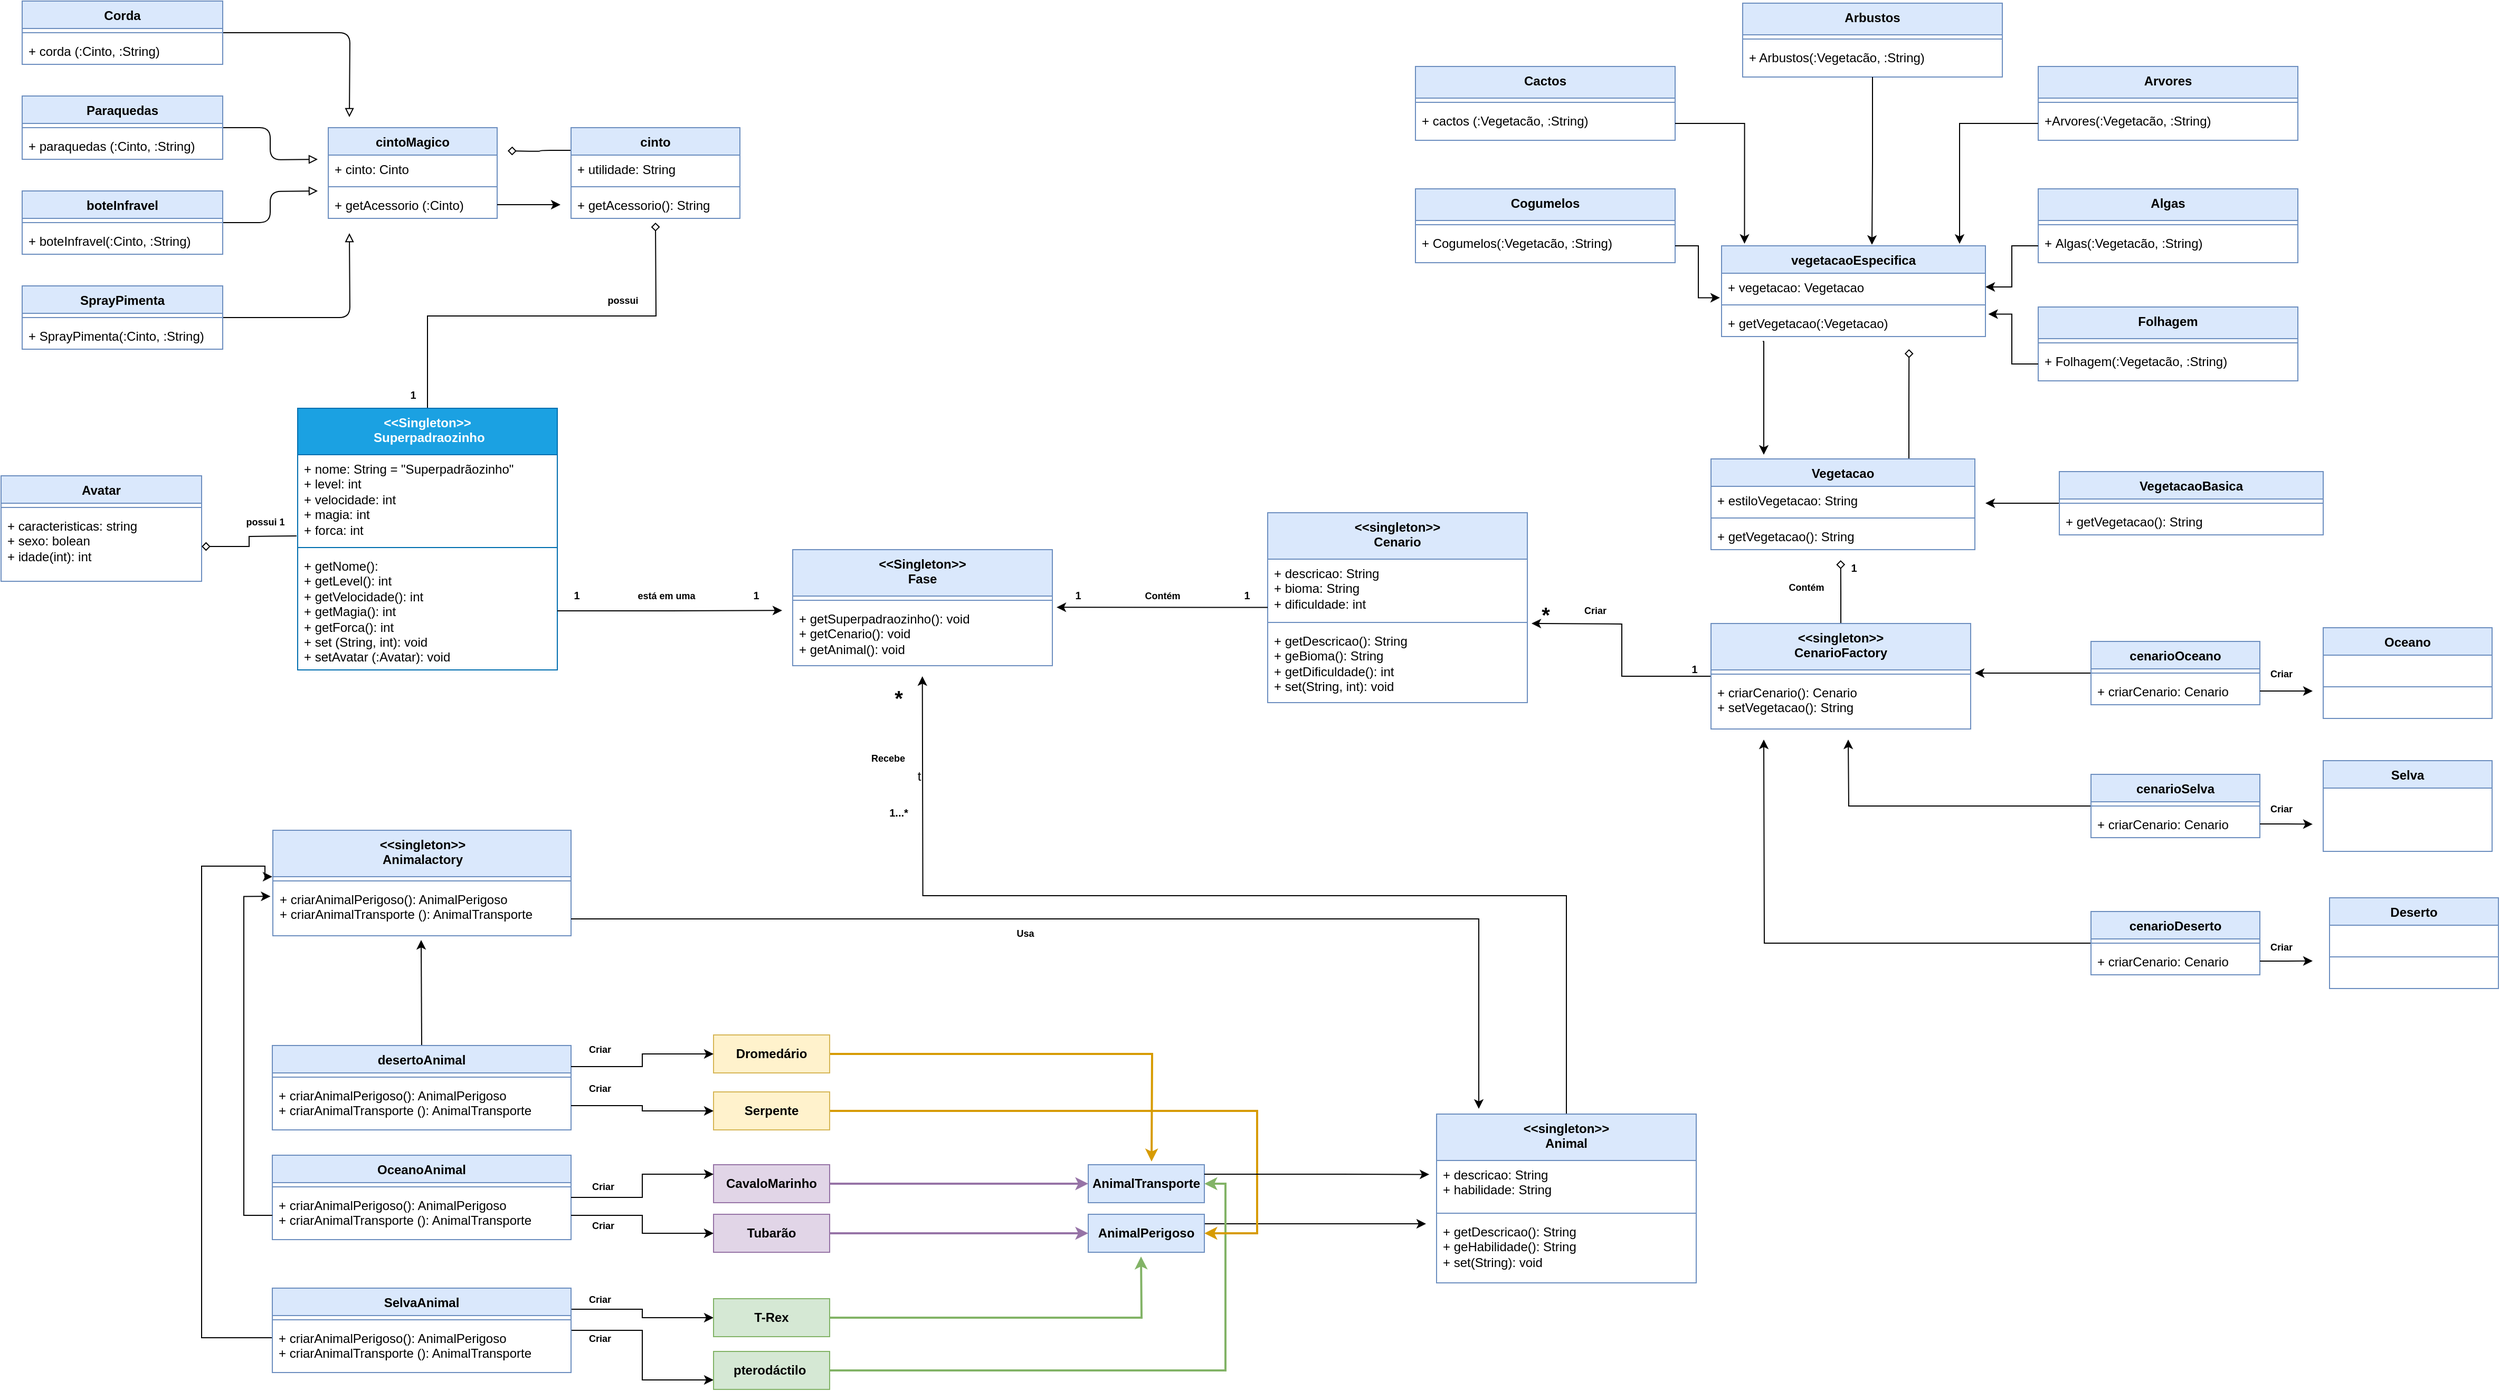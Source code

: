 <mxfile version="22.0.7" type="github">
  <diagram name="Página-1" id="e8YeV830wBtuBiZGWT5e">
    <mxGraphModel dx="1214" dy="606" grid="1" gridSize="10" guides="1" tooltips="1" connect="1" arrows="1" fold="1" page="1" pageScale="1" pageWidth="827" pageHeight="1169" math="0" shadow="0">
      <root>
        <mxCell id="0" />
        <mxCell id="1" parent="0" />
        <mxCell id="6RKe1lwRGtgY23Up-fxo-1" style="edgeStyle=orthogonalEdgeStyle;orthogonalLoop=1;jettySize=auto;html=1;exitX=1;exitY=0.5;exitDx=0;exitDy=0;endArrow=block;endFill=0;" parent="1" source="6RKe1lwRGtgY23Up-fxo-2" edge="1">
          <mxGeometry relative="1" as="geometry">
            <mxPoint x="340" y="140" as="targetPoint" />
          </mxGeometry>
        </mxCell>
        <mxCell id="6RKe1lwRGtgY23Up-fxo-2" value="Corda" style="swimlane;fontStyle=1;align=center;verticalAlign=top;childLayout=stackLayout;horizontal=1;startSize=26;horizontalStack=0;resizeParent=1;resizeParentMax=0;resizeLast=0;collapsible=1;marginBottom=0;whiteSpace=wrap;html=1;fillColor=#dae8fc;strokeColor=#6c8ebf;rounded=0;" parent="1" vertex="1">
          <mxGeometry x="30" y="30" width="190" height="60" as="geometry" />
        </mxCell>
        <mxCell id="6RKe1lwRGtgY23Up-fxo-3" value="" style="line;strokeWidth=1;fillColor=none;align=left;verticalAlign=middle;spacingTop=-1;spacingLeft=3;spacingRight=3;rotatable=0;labelPosition=right;points=[];portConstraint=eastwest;strokeColor=inherit;rounded=0;" parent="6RKe1lwRGtgY23Up-fxo-2" vertex="1">
          <mxGeometry y="26" width="190" height="8" as="geometry" />
        </mxCell>
        <mxCell id="6RKe1lwRGtgY23Up-fxo-4" value="+ corda (:Cinto, :String)" style="text;strokeColor=none;fillColor=none;align=left;verticalAlign=top;spacingLeft=4;spacingRight=4;overflow=hidden;rotatable=0;points=[[0,0.5],[1,0.5]];portConstraint=eastwest;whiteSpace=wrap;html=1;rounded=0;" parent="6RKe1lwRGtgY23Up-fxo-2" vertex="1">
          <mxGeometry y="34" width="190" height="26" as="geometry" />
        </mxCell>
        <mxCell id="6RKe1lwRGtgY23Up-fxo-5" style="edgeStyle=orthogonalEdgeStyle;orthogonalLoop=1;jettySize=auto;html=1;exitX=1;exitY=0.5;exitDx=0;exitDy=0;endArrow=block;endFill=0;" parent="1" source="6RKe1lwRGtgY23Up-fxo-6" edge="1">
          <mxGeometry relative="1" as="geometry">
            <mxPoint x="310" y="180" as="targetPoint" />
          </mxGeometry>
        </mxCell>
        <mxCell id="6RKe1lwRGtgY23Up-fxo-6" value="Paraquedas" style="swimlane;fontStyle=1;align=center;verticalAlign=top;childLayout=stackLayout;horizontal=1;startSize=26;horizontalStack=0;resizeParent=1;resizeParentMax=0;resizeLast=0;collapsible=1;marginBottom=0;whiteSpace=wrap;html=1;fillColor=#dae8fc;strokeColor=#6c8ebf;rounded=0;" parent="1" vertex="1">
          <mxGeometry x="30" y="120" width="190" height="60" as="geometry" />
        </mxCell>
        <mxCell id="6RKe1lwRGtgY23Up-fxo-7" value="" style="line;strokeWidth=1;fillColor=none;align=left;verticalAlign=middle;spacingTop=-1;spacingLeft=3;spacingRight=3;rotatable=0;labelPosition=right;points=[];portConstraint=eastwest;strokeColor=inherit;rounded=0;" parent="6RKe1lwRGtgY23Up-fxo-6" vertex="1">
          <mxGeometry y="26" width="190" height="8" as="geometry" />
        </mxCell>
        <mxCell id="6RKe1lwRGtgY23Up-fxo-8" value="+ paraquedas (:Cinto, :String)" style="text;strokeColor=none;fillColor=none;align=left;verticalAlign=top;spacingLeft=4;spacingRight=4;overflow=hidden;rotatable=0;points=[[0,0.5],[1,0.5]];portConstraint=eastwest;whiteSpace=wrap;html=1;rounded=0;" parent="6RKe1lwRGtgY23Up-fxo-6" vertex="1">
          <mxGeometry y="34" width="190" height="26" as="geometry" />
        </mxCell>
        <mxCell id="6RKe1lwRGtgY23Up-fxo-9" style="edgeStyle=orthogonalEdgeStyle;orthogonalLoop=1;jettySize=auto;html=1;exitX=1;exitY=0.5;exitDx=0;exitDy=0;endArrow=block;endFill=0;" parent="1" source="6RKe1lwRGtgY23Up-fxo-10" edge="1">
          <mxGeometry relative="1" as="geometry">
            <mxPoint x="310" y="210" as="targetPoint" />
          </mxGeometry>
        </mxCell>
        <mxCell id="6RKe1lwRGtgY23Up-fxo-10" value="boteInfravel" style="swimlane;fontStyle=1;align=center;verticalAlign=top;childLayout=stackLayout;horizontal=1;startSize=26;horizontalStack=0;resizeParent=1;resizeParentMax=0;resizeLast=0;collapsible=1;marginBottom=0;whiteSpace=wrap;html=1;fillColor=#dae8fc;strokeColor=#6c8ebf;rounded=0;" parent="1" vertex="1">
          <mxGeometry x="30" y="210" width="190" height="60" as="geometry" />
        </mxCell>
        <mxCell id="6RKe1lwRGtgY23Up-fxo-11" value="" style="line;strokeWidth=1;fillColor=none;align=left;verticalAlign=middle;spacingTop=-1;spacingLeft=3;spacingRight=3;rotatable=0;labelPosition=right;points=[];portConstraint=eastwest;strokeColor=inherit;rounded=0;" parent="6RKe1lwRGtgY23Up-fxo-10" vertex="1">
          <mxGeometry y="26" width="190" height="8" as="geometry" />
        </mxCell>
        <mxCell id="6RKe1lwRGtgY23Up-fxo-12" value="+&amp;nbsp;boteInfravel(:Cinto, :String)" style="text;strokeColor=none;fillColor=none;align=left;verticalAlign=top;spacingLeft=4;spacingRight=4;overflow=hidden;rotatable=0;points=[[0,0.5],[1,0.5]];portConstraint=eastwest;whiteSpace=wrap;html=1;rounded=0;" parent="6RKe1lwRGtgY23Up-fxo-10" vertex="1">
          <mxGeometry y="34" width="190" height="26" as="geometry" />
        </mxCell>
        <mxCell id="6RKe1lwRGtgY23Up-fxo-13" style="edgeStyle=orthogonalEdgeStyle;orthogonalLoop=1;jettySize=auto;html=1;exitX=1;exitY=0.5;exitDx=0;exitDy=0;endArrow=block;endFill=0;" parent="1" source="6RKe1lwRGtgY23Up-fxo-14" edge="1">
          <mxGeometry relative="1" as="geometry">
            <mxPoint x="340" y="250" as="targetPoint" />
          </mxGeometry>
        </mxCell>
        <mxCell id="6RKe1lwRGtgY23Up-fxo-14" value="SprayPimenta" style="swimlane;fontStyle=1;align=center;verticalAlign=top;childLayout=stackLayout;horizontal=1;startSize=26;horizontalStack=0;resizeParent=1;resizeParentMax=0;resizeLast=0;collapsible=1;marginBottom=0;whiteSpace=wrap;html=1;fillColor=#dae8fc;strokeColor=#6c8ebf;rounded=0;" parent="1" vertex="1">
          <mxGeometry x="30" y="300" width="190" height="60" as="geometry" />
        </mxCell>
        <mxCell id="6RKe1lwRGtgY23Up-fxo-15" value="" style="line;strokeWidth=1;fillColor=none;align=left;verticalAlign=middle;spacingTop=-1;spacingLeft=3;spacingRight=3;rotatable=0;labelPosition=right;points=[];portConstraint=eastwest;strokeColor=inherit;rounded=0;" parent="6RKe1lwRGtgY23Up-fxo-14" vertex="1">
          <mxGeometry y="26" width="190" height="8" as="geometry" />
        </mxCell>
        <mxCell id="6RKe1lwRGtgY23Up-fxo-16" value="+ SprayPimenta(:Cinto, :String)" style="text;strokeColor=none;fillColor=none;align=left;verticalAlign=top;spacingLeft=4;spacingRight=4;overflow=hidden;rotatable=0;points=[[0,0.5],[1,0.5]];portConstraint=eastwest;whiteSpace=wrap;html=1;rounded=0;" parent="6RKe1lwRGtgY23Up-fxo-14" vertex="1">
          <mxGeometry y="34" width="190" height="26" as="geometry" />
        </mxCell>
        <mxCell id="6RKe1lwRGtgY23Up-fxo-17" value="cintoMagico" style="swimlane;fontStyle=1;align=center;verticalAlign=top;childLayout=stackLayout;horizontal=1;startSize=26;horizontalStack=0;resizeParent=1;resizeParentMax=0;resizeLast=0;collapsible=1;marginBottom=0;whiteSpace=wrap;html=1;rounded=0;fillColor=#dae8fc;strokeColor=#6c8ebf;" parent="1" vertex="1">
          <mxGeometry x="320" y="150" width="160" height="86" as="geometry" />
        </mxCell>
        <mxCell id="6RKe1lwRGtgY23Up-fxo-18" value="+ cinto: Cinto" style="text;strokeColor=none;fillColor=none;align=left;verticalAlign=top;spacingLeft=4;spacingRight=4;overflow=hidden;rotatable=0;points=[[0,0.5],[1,0.5]];portConstraint=eastwest;whiteSpace=wrap;html=1;rounded=0;" parent="6RKe1lwRGtgY23Up-fxo-17" vertex="1">
          <mxGeometry y="26" width="160" height="26" as="geometry" />
        </mxCell>
        <mxCell id="6RKe1lwRGtgY23Up-fxo-19" value="" style="line;strokeWidth=1;fillColor=none;align=left;verticalAlign=middle;spacingTop=-1;spacingLeft=3;spacingRight=3;rotatable=0;labelPosition=right;points=[];portConstraint=eastwest;strokeColor=inherit;rounded=0;" parent="6RKe1lwRGtgY23Up-fxo-17" vertex="1">
          <mxGeometry y="52" width="160" height="8" as="geometry" />
        </mxCell>
        <mxCell id="6RKe1lwRGtgY23Up-fxo-20" style="edgeStyle=orthogonalEdgeStyle;orthogonalLoop=1;jettySize=auto;html=1;exitX=1;exitY=0.5;exitDx=0;exitDy=0;" parent="6RKe1lwRGtgY23Up-fxo-17" source="6RKe1lwRGtgY23Up-fxo-21" edge="1">
          <mxGeometry relative="1" as="geometry">
            <mxPoint x="220" y="73" as="targetPoint" />
          </mxGeometry>
        </mxCell>
        <mxCell id="6RKe1lwRGtgY23Up-fxo-21" value="+ getAcessorio (:Cinto)" style="text;strokeColor=none;fillColor=none;align=left;verticalAlign=top;spacingLeft=4;spacingRight=4;overflow=hidden;rotatable=0;points=[[0,0.5],[1,0.5]];portConstraint=eastwest;whiteSpace=wrap;html=1;rounded=0;" parent="6RKe1lwRGtgY23Up-fxo-17" vertex="1">
          <mxGeometry y="60" width="160" height="26" as="geometry" />
        </mxCell>
        <mxCell id="6RKe1lwRGtgY23Up-fxo-22" style="edgeStyle=orthogonalEdgeStyle;orthogonalLoop=1;jettySize=auto;html=1;exitX=0;exitY=0.25;exitDx=0;exitDy=0;endArrow=diamond;endFill=0;" parent="1" source="6RKe1lwRGtgY23Up-fxo-23" edge="1">
          <mxGeometry relative="1" as="geometry">
            <mxPoint x="490" y="172" as="targetPoint" />
          </mxGeometry>
        </mxCell>
        <mxCell id="6RKe1lwRGtgY23Up-fxo-23" value="cinto" style="swimlane;fontStyle=1;align=center;verticalAlign=top;childLayout=stackLayout;horizontal=1;startSize=26;horizontalStack=0;resizeParent=1;resizeParentMax=0;resizeLast=0;collapsible=1;marginBottom=0;whiteSpace=wrap;html=1;rounded=0;fillColor=#dae8fc;strokeColor=#6c8ebf;" parent="1" vertex="1">
          <mxGeometry x="550" y="150" width="160" height="86" as="geometry" />
        </mxCell>
        <mxCell id="6RKe1lwRGtgY23Up-fxo-24" value="+ utilidade: String" style="text;strokeColor=none;fillColor=none;align=left;verticalAlign=top;spacingLeft=4;spacingRight=4;overflow=hidden;rotatable=0;points=[[0,0.5],[1,0.5]];portConstraint=eastwest;whiteSpace=wrap;html=1;rounded=0;" parent="6RKe1lwRGtgY23Up-fxo-23" vertex="1">
          <mxGeometry y="26" width="160" height="26" as="geometry" />
        </mxCell>
        <mxCell id="6RKe1lwRGtgY23Up-fxo-25" value="" style="line;strokeWidth=1;fillColor=none;align=left;verticalAlign=middle;spacingTop=-1;spacingLeft=3;spacingRight=3;rotatable=0;labelPosition=right;points=[];portConstraint=eastwest;strokeColor=inherit;rounded=0;" parent="6RKe1lwRGtgY23Up-fxo-23" vertex="1">
          <mxGeometry y="52" width="160" height="8" as="geometry" />
        </mxCell>
        <mxCell id="6RKe1lwRGtgY23Up-fxo-26" value="+ getAcessorio(): String" style="text;strokeColor=none;fillColor=none;align=left;verticalAlign=top;spacingLeft=4;spacingRight=4;overflow=hidden;rotatable=0;points=[[0,0.5],[1,0.5]];portConstraint=eastwest;whiteSpace=wrap;html=1;rounded=0;" parent="6RKe1lwRGtgY23Up-fxo-23" vertex="1">
          <mxGeometry y="60" width="160" height="26" as="geometry" />
        </mxCell>
        <mxCell id="6RKe1lwRGtgY23Up-fxo-33" value="Avatar" style="swimlane;fontStyle=1;align=center;verticalAlign=top;childLayout=stackLayout;horizontal=1;startSize=26;horizontalStack=0;resizeParent=1;resizeParentMax=0;resizeLast=0;collapsible=1;marginBottom=0;whiteSpace=wrap;html=1;fillColor=#dae8fc;strokeColor=#6c8ebf;rounded=0;" parent="1" vertex="1">
          <mxGeometry x="10" y="480" width="190" height="100" as="geometry" />
        </mxCell>
        <mxCell id="6RKe1lwRGtgY23Up-fxo-34" value="" style="line;strokeWidth=1;fillColor=none;align=left;verticalAlign=middle;spacingTop=-1;spacingLeft=3;spacingRight=3;rotatable=0;labelPosition=right;points=[];portConstraint=eastwest;strokeColor=inherit;rounded=0;" parent="6RKe1lwRGtgY23Up-fxo-33" vertex="1">
          <mxGeometry y="26" width="190" height="8" as="geometry" />
        </mxCell>
        <mxCell id="6RKe1lwRGtgY23Up-fxo-48" style="edgeStyle=orthogonalEdgeStyle;rounded=0;orthogonalLoop=1;jettySize=auto;html=1;endArrow=diamond;endFill=0;" parent="6RKe1lwRGtgY23Up-fxo-33" target="6RKe1lwRGtgY23Up-fxo-35" edge="1">
          <mxGeometry relative="1" as="geometry">
            <mxPoint x="280.0" y="57.0" as="sourcePoint" />
          </mxGeometry>
        </mxCell>
        <mxCell id="6RKe1lwRGtgY23Up-fxo-35" value="+ caracteristicas: string&lt;br&gt;+ sexo: bolean&lt;br&gt;+ idade(int): int" style="text;strokeColor=none;fillColor=none;align=left;verticalAlign=top;spacingLeft=4;spacingRight=4;overflow=hidden;rotatable=0;points=[[0,0.5],[1,0.5]];portConstraint=eastwest;whiteSpace=wrap;html=1;rounded=0;" parent="6RKe1lwRGtgY23Up-fxo-33" vertex="1">
          <mxGeometry y="34" width="190" height="66" as="geometry" />
        </mxCell>
        <mxCell id="6RKe1lwRGtgY23Up-fxo-64" style="edgeStyle=orthogonalEdgeStyle;rounded=0;orthogonalLoop=1;jettySize=auto;html=1;exitX=0.5;exitY=0;exitDx=0;exitDy=0;endArrow=diamond;endFill=0;" parent="1" source="6RKe1lwRGtgY23Up-fxo-39" edge="1">
          <mxGeometry relative="1" as="geometry">
            <mxPoint x="630" y="240" as="targetPoint" />
          </mxGeometry>
        </mxCell>
        <mxCell id="6RKe1lwRGtgY23Up-fxo-39" value="&lt;font style=&quot;font-size: 12px;&quot;&gt;&amp;lt;&amp;lt;Singleton&amp;gt;&amp;gt;&lt;br&gt;&amp;nbsp;Superpadraozinho&lt;/font&gt;" style="swimlane;fontStyle=1;align=center;verticalAlign=top;childLayout=stackLayout;horizontal=1;startSize=44;horizontalStack=0;resizeParent=1;resizeParentMax=0;resizeLast=0;collapsible=1;marginBottom=0;whiteSpace=wrap;html=1;fillColor=#1ba1e2;strokeColor=#006EAF;fontColor=#ffffff;" parent="1" vertex="1">
          <mxGeometry x="291" y="416" width="246" height="248" as="geometry" />
        </mxCell>
        <mxCell id="6RKe1lwRGtgY23Up-fxo-40" value="+ nome: String = &quot;Superpadrãozinho&quot;&lt;br/&gt;+ level: int&lt;br/&gt;+ velocidade: int&lt;br/&gt;+ magia: int&lt;br/&gt;+ forca: int&lt;br/&gt;" style="text;strokeColor=none;fillColor=none;align=left;verticalAlign=top;spacingLeft=4;spacingRight=4;overflow=hidden;rotatable=0;points=[[0,0.5],[1,0.5]];portConstraint=eastwest;whiteSpace=wrap;html=1;" parent="6RKe1lwRGtgY23Up-fxo-39" vertex="1">
          <mxGeometry y="44" width="246" height="84" as="geometry" />
        </mxCell>
        <mxCell id="6RKe1lwRGtgY23Up-fxo-41" value="" style="line;strokeWidth=1;fillColor=none;align=left;verticalAlign=middle;spacingTop=-1;spacingLeft=3;spacingRight=3;rotatable=0;labelPosition=right;points=[];portConstraint=eastwest;strokeColor=inherit;" parent="6RKe1lwRGtgY23Up-fxo-39" vertex="1">
          <mxGeometry y="128" width="246" height="8" as="geometry" />
        </mxCell>
        <mxCell id="6RKe1lwRGtgY23Up-fxo-76" style="edgeStyle=orthogonalEdgeStyle;rounded=0;orthogonalLoop=1;jettySize=auto;html=1;exitX=1;exitY=0.5;exitDx=0;exitDy=0;" parent="6RKe1lwRGtgY23Up-fxo-39" source="6RKe1lwRGtgY23Up-fxo-42" edge="1">
          <mxGeometry relative="1" as="geometry">
            <mxPoint x="459" y="191.652" as="targetPoint" />
          </mxGeometry>
        </mxCell>
        <mxCell id="6RKe1lwRGtgY23Up-fxo-42" value="+ getNome():&lt;br/&gt;+ getLevel(): int&lt;br/&gt;+ getVelocidade(): int&lt;br/&gt;+ getMagia(): int&lt;br/&gt;+ getForca(): int&lt;br/&gt;+ set (String, int): void&lt;br/&gt;+ setAvatar (:Avatar): void" style="text;strokeColor=none;fillColor=none;align=left;verticalAlign=top;spacingLeft=4;spacingRight=4;overflow=hidden;rotatable=0;points=[[0,0.5],[1,0.5]];portConstraint=eastwest;whiteSpace=wrap;html=1;" parent="6RKe1lwRGtgY23Up-fxo-39" vertex="1">
          <mxGeometry y="136" width="246" height="112" as="geometry" />
        </mxCell>
        <mxCell id="6RKe1lwRGtgY23Up-fxo-63" value="&lt;font style=&quot;font-size: 9px;&quot;&gt;possui 1&lt;/font&gt;" style="text;align=center;fontStyle=1;verticalAlign=middle;spacingLeft=3;spacingRight=3;strokeColor=none;rotatable=0;points=[[0,0.5],[1,0.5]];portConstraint=eastwest;html=1;" parent="1" vertex="1">
          <mxGeometry x="220" y="510" width="80" height="26" as="geometry" />
        </mxCell>
        <mxCell id="6RKe1lwRGtgY23Up-fxo-65" value="&lt;font style=&quot;font-size: 9px;&quot;&gt;possui&amp;nbsp;&lt;/font&gt;" style="text;align=center;fontStyle=1;verticalAlign=middle;spacingLeft=3;spacingRight=3;strokeColor=none;rotatable=0;points=[[0,0.5],[1,0.5]];portConstraint=eastwest;html=1;" parent="1" vertex="1">
          <mxGeometry x="560" y="300" width="80" height="26" as="geometry" />
        </mxCell>
        <mxCell id="6RKe1lwRGtgY23Up-fxo-66" value="&lt;font size=&quot;1&quot;&gt;1&lt;/font&gt;" style="text;align=center;fontStyle=1;verticalAlign=middle;spacingLeft=3;spacingRight=3;strokeColor=none;rotatable=0;points=[[0,0.5],[1,0.5]];portConstraint=eastwest;html=1;" parent="1" vertex="1">
          <mxGeometry x="360" y="390" width="80" height="26" as="geometry" />
        </mxCell>
        <mxCell id="6RKe1lwRGtgY23Up-fxo-67" value="&amp;lt;&amp;lt;Singleton&amp;gt;&amp;gt; &lt;br&gt;Fase" style="swimlane;fontStyle=1;align=center;verticalAlign=top;childLayout=stackLayout;horizontal=1;startSize=44;horizontalStack=0;resizeParent=1;resizeParentMax=0;resizeLast=0;collapsible=1;marginBottom=0;whiteSpace=wrap;html=1;fillColor=#dae8fc;strokeColor=#6c8ebf;" parent="1" vertex="1">
          <mxGeometry x="760" y="550" width="246" height="110" as="geometry" />
        </mxCell>
        <mxCell id="6RKe1lwRGtgY23Up-fxo-69" value="" style="line;strokeWidth=1;fillColor=none;align=left;verticalAlign=middle;spacingTop=-1;spacingLeft=3;spacingRight=3;rotatable=0;labelPosition=right;points=[];portConstraint=eastwest;strokeColor=inherit;" parent="6RKe1lwRGtgY23Up-fxo-67" vertex="1">
          <mxGeometry y="44" width="246" height="8" as="geometry" />
        </mxCell>
        <mxCell id="6RKe1lwRGtgY23Up-fxo-70" value="+ getSuperpadraozinho(): void&lt;br&gt;+ getCenario(): void&lt;br&gt;+ getAnimal(): void" style="text;strokeColor=none;fillColor=none;align=left;verticalAlign=top;spacingLeft=4;spacingRight=4;overflow=hidden;rotatable=0;points=[[0,0.5],[1,0.5]];portConstraint=eastwest;whiteSpace=wrap;html=1;" parent="6RKe1lwRGtgY23Up-fxo-67" vertex="1">
          <mxGeometry y="52" width="246" height="58" as="geometry" />
        </mxCell>
        <mxCell id="6RKe1lwRGtgY23Up-fxo-73" value="&lt;font size=&quot;1&quot;&gt;1&lt;/font&gt;" style="text;align=center;fontStyle=1;verticalAlign=middle;spacingLeft=3;spacingRight=3;strokeColor=none;rotatable=0;points=[[0,0.5],[1,0.5]];portConstraint=eastwest;html=1;" parent="1" vertex="1">
          <mxGeometry x="515" y="580" width="80" height="26" as="geometry" />
        </mxCell>
        <mxCell id="6RKe1lwRGtgY23Up-fxo-74" value="&lt;font size=&quot;1&quot;&gt;1&lt;/font&gt;" style="text;align=center;fontStyle=1;verticalAlign=middle;spacingLeft=3;spacingRight=3;strokeColor=none;rotatable=0;points=[[0,0.5],[1,0.5]];portConstraint=eastwest;html=1;" parent="1" vertex="1">
          <mxGeometry x="685" y="580" width="80" height="26" as="geometry" />
        </mxCell>
        <mxCell id="6RKe1lwRGtgY23Up-fxo-75" value="&lt;font style=&quot;font-size: 9px;&quot;&gt;está em uma&lt;/font&gt;" style="text;align=center;fontStyle=1;verticalAlign=middle;spacingLeft=3;spacingRight=3;strokeColor=none;rotatable=0;points=[[0,0.5],[1,0.5]];portConstraint=eastwest;html=1;" parent="1" vertex="1">
          <mxGeometry x="600" y="580" width="80" height="26" as="geometry" />
        </mxCell>
        <mxCell id="6RKe1lwRGtgY23Up-fxo-77" value="Cactos" style="swimlane;fontStyle=1;align=center;verticalAlign=top;childLayout=stackLayout;horizontal=1;startSize=30;horizontalStack=0;resizeParent=1;resizeParentMax=0;resizeLast=0;collapsible=1;marginBottom=0;whiteSpace=wrap;html=1;fillColor=#dae8fc;strokeColor=#6c8ebf;" parent="1" vertex="1">
          <mxGeometry x="1350" y="92" width="246" height="70" as="geometry" />
        </mxCell>
        <mxCell id="6RKe1lwRGtgY23Up-fxo-78" value="" style="line;strokeWidth=1;fillColor=none;align=left;verticalAlign=middle;spacingTop=-1;spacingLeft=3;spacingRight=3;rotatable=0;labelPosition=right;points=[];portConstraint=eastwest;strokeColor=inherit;" parent="6RKe1lwRGtgY23Up-fxo-77" vertex="1">
          <mxGeometry y="30" width="246" height="8" as="geometry" />
        </mxCell>
        <mxCell id="6RKe1lwRGtgY23Up-fxo-79" value="+ cactos (:Vegetacão, :String)" style="text;strokeColor=none;fillColor=none;align=left;verticalAlign=top;spacingLeft=4;spacingRight=4;overflow=hidden;rotatable=0;points=[[0,0.5],[1,0.5]];portConstraint=eastwest;whiteSpace=wrap;html=1;" parent="6RKe1lwRGtgY23Up-fxo-77" vertex="1">
          <mxGeometry y="38" width="246" height="32" as="geometry" />
        </mxCell>
        <mxCell id="6RKe1lwRGtgY23Up-fxo-86" value="Arbustos" style="swimlane;fontStyle=1;align=center;verticalAlign=top;childLayout=stackLayout;horizontal=1;startSize=30;horizontalStack=0;resizeParent=1;resizeParentMax=0;resizeLast=0;collapsible=1;marginBottom=0;whiteSpace=wrap;html=1;fillColor=#dae8fc;strokeColor=#6c8ebf;" parent="1" vertex="1">
          <mxGeometry x="1660" y="32" width="246" height="70" as="geometry" />
        </mxCell>
        <mxCell id="6RKe1lwRGtgY23Up-fxo-87" value="" style="line;strokeWidth=1;fillColor=none;align=left;verticalAlign=middle;spacingTop=-1;spacingLeft=3;spacingRight=3;rotatable=0;labelPosition=right;points=[];portConstraint=eastwest;strokeColor=inherit;" parent="6RKe1lwRGtgY23Up-fxo-86" vertex="1">
          <mxGeometry y="30" width="246" height="8" as="geometry" />
        </mxCell>
        <mxCell id="6RKe1lwRGtgY23Up-fxo-88" value="+ Arbustos(:Vegetacão, :String)" style="text;strokeColor=none;fillColor=none;align=left;verticalAlign=top;spacingLeft=4;spacingRight=4;overflow=hidden;rotatable=0;points=[[0,0.5],[1,0.5]];portConstraint=eastwest;whiteSpace=wrap;html=1;" parent="6RKe1lwRGtgY23Up-fxo-86" vertex="1">
          <mxGeometry y="38" width="246" height="32" as="geometry" />
        </mxCell>
        <mxCell id="6RKe1lwRGtgY23Up-fxo-89" value="Arvores" style="swimlane;fontStyle=1;align=center;verticalAlign=top;childLayout=stackLayout;horizontal=1;startSize=30;horizontalStack=0;resizeParent=1;resizeParentMax=0;resizeLast=0;collapsible=1;marginBottom=0;whiteSpace=wrap;html=1;fillColor=#dae8fc;strokeColor=#6c8ebf;" parent="1" vertex="1">
          <mxGeometry x="1940" y="92" width="246" height="70" as="geometry" />
        </mxCell>
        <mxCell id="6RKe1lwRGtgY23Up-fxo-90" value="" style="line;strokeWidth=1;fillColor=none;align=left;verticalAlign=middle;spacingTop=-1;spacingLeft=3;spacingRight=3;rotatable=0;labelPosition=right;points=[];portConstraint=eastwest;strokeColor=inherit;" parent="6RKe1lwRGtgY23Up-fxo-89" vertex="1">
          <mxGeometry y="30" width="246" height="8" as="geometry" />
        </mxCell>
        <mxCell id="6RKe1lwRGtgY23Up-fxo-91" value="+Arvores(:Vegetacão, :String)" style="text;strokeColor=none;fillColor=none;align=left;verticalAlign=top;spacingLeft=4;spacingRight=4;overflow=hidden;rotatable=0;points=[[0,0.5],[1,0.5]];portConstraint=eastwest;whiteSpace=wrap;html=1;" parent="6RKe1lwRGtgY23Up-fxo-89" vertex="1">
          <mxGeometry y="38" width="246" height="32" as="geometry" />
        </mxCell>
        <mxCell id="6RKe1lwRGtgY23Up-fxo-92" value="Folhagem" style="swimlane;fontStyle=1;align=center;verticalAlign=top;childLayout=stackLayout;horizontal=1;startSize=30;horizontalStack=0;resizeParent=1;resizeParentMax=0;resizeLast=0;collapsible=1;marginBottom=0;whiteSpace=wrap;html=1;fillColor=#dae8fc;strokeColor=#6c8ebf;" parent="1" vertex="1">
          <mxGeometry x="1940" y="320" width="246" height="70" as="geometry" />
        </mxCell>
        <mxCell id="6RKe1lwRGtgY23Up-fxo-93" value="" style="line;strokeWidth=1;fillColor=none;align=left;verticalAlign=middle;spacingTop=-1;spacingLeft=3;spacingRight=3;rotatable=0;labelPosition=right;points=[];portConstraint=eastwest;strokeColor=inherit;" parent="6RKe1lwRGtgY23Up-fxo-92" vertex="1">
          <mxGeometry y="30" width="246" height="8" as="geometry" />
        </mxCell>
        <mxCell id="6RKe1lwRGtgY23Up-fxo-94" value="+&amp;nbsp;Folhagem(:Vegetacão, :String)" style="text;strokeColor=none;fillColor=none;align=left;verticalAlign=top;spacingLeft=4;spacingRight=4;overflow=hidden;rotatable=0;points=[[0,0.5],[1,0.5]];portConstraint=eastwest;whiteSpace=wrap;html=1;" parent="6RKe1lwRGtgY23Up-fxo-92" vertex="1">
          <mxGeometry y="38" width="246" height="32" as="geometry" />
        </mxCell>
        <mxCell id="6RKe1lwRGtgY23Up-fxo-95" value="Algas" style="swimlane;fontStyle=1;align=center;verticalAlign=top;childLayout=stackLayout;horizontal=1;startSize=30;horizontalStack=0;resizeParent=1;resizeParentMax=0;resizeLast=0;collapsible=1;marginBottom=0;whiteSpace=wrap;html=1;fillColor=#dae8fc;strokeColor=#6c8ebf;" parent="1" vertex="1">
          <mxGeometry x="1940" y="208" width="246" height="70" as="geometry" />
        </mxCell>
        <mxCell id="6RKe1lwRGtgY23Up-fxo-96" value="" style="line;strokeWidth=1;fillColor=none;align=left;verticalAlign=middle;spacingTop=-1;spacingLeft=3;spacingRight=3;rotatable=0;labelPosition=right;points=[];portConstraint=eastwest;strokeColor=inherit;" parent="6RKe1lwRGtgY23Up-fxo-95" vertex="1">
          <mxGeometry y="30" width="246" height="8" as="geometry" />
        </mxCell>
        <mxCell id="6RKe1lwRGtgY23Up-fxo-97" value="+&amp;nbsp;Algas(:Vegetacão, :String)" style="text;strokeColor=none;fillColor=none;align=left;verticalAlign=top;spacingLeft=4;spacingRight=4;overflow=hidden;rotatable=0;points=[[0,0.5],[1,0.5]];portConstraint=eastwest;whiteSpace=wrap;html=1;" parent="6RKe1lwRGtgY23Up-fxo-95" vertex="1">
          <mxGeometry y="38" width="246" height="32" as="geometry" />
        </mxCell>
        <mxCell id="6RKe1lwRGtgY23Up-fxo-98" value="Cogumelos" style="swimlane;fontStyle=1;align=center;verticalAlign=top;childLayout=stackLayout;horizontal=1;startSize=30;horizontalStack=0;resizeParent=1;resizeParentMax=0;resizeLast=0;collapsible=1;marginBottom=0;whiteSpace=wrap;html=1;fillColor=#dae8fc;strokeColor=#6c8ebf;" parent="1" vertex="1">
          <mxGeometry x="1350" y="208" width="246" height="70" as="geometry" />
        </mxCell>
        <mxCell id="6RKe1lwRGtgY23Up-fxo-99" value="" style="line;strokeWidth=1;fillColor=none;align=left;verticalAlign=middle;spacingTop=-1;spacingLeft=3;spacingRight=3;rotatable=0;labelPosition=right;points=[];portConstraint=eastwest;strokeColor=inherit;" parent="6RKe1lwRGtgY23Up-fxo-98" vertex="1">
          <mxGeometry y="30" width="246" height="8" as="geometry" />
        </mxCell>
        <mxCell id="6RKe1lwRGtgY23Up-fxo-100" value="+&amp;nbsp;Cogumelos(:Vegetacão, :String)" style="text;strokeColor=none;fillColor=none;align=left;verticalAlign=top;spacingLeft=4;spacingRight=4;overflow=hidden;rotatable=0;points=[[0,0.5],[1,0.5]];portConstraint=eastwest;whiteSpace=wrap;html=1;" parent="6RKe1lwRGtgY23Up-fxo-98" vertex="1">
          <mxGeometry y="38" width="246" height="32" as="geometry" />
        </mxCell>
        <mxCell id="6RKe1lwRGtgY23Up-fxo-108" value="vegetacaoEspecifica" style="swimlane;fontStyle=1;align=center;verticalAlign=top;childLayout=stackLayout;horizontal=1;startSize=26;horizontalStack=0;resizeParent=1;resizeParentMax=0;resizeLast=0;collapsible=1;marginBottom=0;whiteSpace=wrap;html=1;rounded=0;fillColor=#dae8fc;strokeColor=#6c8ebf;" parent="1" vertex="1">
          <mxGeometry x="1640" y="262" width="250" height="86" as="geometry" />
        </mxCell>
        <mxCell id="6RKe1lwRGtgY23Up-fxo-109" value="+ vegetacao: Vegetacao" style="text;strokeColor=none;fillColor=none;align=left;verticalAlign=top;spacingLeft=4;spacingRight=4;overflow=hidden;rotatable=0;points=[[0,0.5],[1,0.5]];portConstraint=eastwest;whiteSpace=wrap;html=1;rounded=0;" parent="6RKe1lwRGtgY23Up-fxo-108" vertex="1">
          <mxGeometry y="26" width="250" height="26" as="geometry" />
        </mxCell>
        <mxCell id="6RKe1lwRGtgY23Up-fxo-110" value="" style="line;strokeWidth=1;fillColor=none;align=left;verticalAlign=middle;spacingTop=-1;spacingLeft=3;spacingRight=3;rotatable=0;labelPosition=right;points=[];portConstraint=eastwest;strokeColor=inherit;rounded=0;" parent="6RKe1lwRGtgY23Up-fxo-108" vertex="1">
          <mxGeometry y="52" width="250" height="8" as="geometry" />
        </mxCell>
        <mxCell id="6RKe1lwRGtgY23Up-fxo-122" style="edgeStyle=orthogonalEdgeStyle;rounded=0;orthogonalLoop=1;jettySize=auto;html=1;exitX=0.156;exitY=1.179;exitDx=0;exitDy=0;exitPerimeter=0;" parent="6RKe1lwRGtgY23Up-fxo-108" source="6RKe1lwRGtgY23Up-fxo-111" edge="1">
          <mxGeometry relative="1" as="geometry">
            <mxPoint x="40" y="198" as="targetPoint" />
            <Array as="points">
              <mxPoint x="40" y="91" />
            </Array>
          </mxGeometry>
        </mxCell>
        <mxCell id="6RKe1lwRGtgY23Up-fxo-111" value="+ getVegetacao(:Vegetacao)" style="text;strokeColor=none;fillColor=none;align=left;verticalAlign=top;spacingLeft=4;spacingRight=4;overflow=hidden;rotatable=0;points=[[0,0.5],[1,0.5]];portConstraint=eastwest;whiteSpace=wrap;html=1;rounded=0;" parent="6RKe1lwRGtgY23Up-fxo-108" vertex="1">
          <mxGeometry y="60" width="250" height="26" as="geometry" />
        </mxCell>
        <mxCell id="6RKe1lwRGtgY23Up-fxo-112" style="edgeStyle=orthogonalEdgeStyle;rounded=0;orthogonalLoop=1;jettySize=auto;html=1;entryX=-0.006;entryY=0.893;entryDx=0;entryDy=0;entryPerimeter=0;" parent="1" source="6RKe1lwRGtgY23Up-fxo-100" target="6RKe1lwRGtgY23Up-fxo-109" edge="1">
          <mxGeometry relative="1" as="geometry" />
        </mxCell>
        <mxCell id="6RKe1lwRGtgY23Up-fxo-113" style="edgeStyle=orthogonalEdgeStyle;rounded=0;orthogonalLoop=1;jettySize=auto;html=1;entryX=0.087;entryY=-0.023;entryDx=0;entryDy=0;entryPerimeter=0;" parent="1" source="6RKe1lwRGtgY23Up-fxo-79" target="6RKe1lwRGtgY23Up-fxo-108" edge="1">
          <mxGeometry relative="1" as="geometry" />
        </mxCell>
        <mxCell id="6RKe1lwRGtgY23Up-fxo-114" style="edgeStyle=orthogonalEdgeStyle;rounded=0;orthogonalLoop=1;jettySize=auto;html=1;entryX=0.57;entryY=-0.011;entryDx=0;entryDy=0;entryPerimeter=0;" parent="1" source="6RKe1lwRGtgY23Up-fxo-86" target="6RKe1lwRGtgY23Up-fxo-108" edge="1">
          <mxGeometry relative="1" as="geometry" />
        </mxCell>
        <mxCell id="6RKe1lwRGtgY23Up-fxo-115" style="edgeStyle=orthogonalEdgeStyle;rounded=0;orthogonalLoop=1;jettySize=auto;html=1;exitX=0;exitY=0.5;exitDx=0;exitDy=0;entryX=0.902;entryY=-0.022;entryDx=0;entryDy=0;entryPerimeter=0;" parent="1" source="6RKe1lwRGtgY23Up-fxo-91" target="6RKe1lwRGtgY23Up-fxo-108" edge="1">
          <mxGeometry relative="1" as="geometry" />
        </mxCell>
        <mxCell id="6RKe1lwRGtgY23Up-fxo-116" style="edgeStyle=orthogonalEdgeStyle;rounded=0;orthogonalLoop=1;jettySize=auto;html=1;exitX=0;exitY=0.5;exitDx=0;exitDy=0;entryX=1;entryY=0.5;entryDx=0;entryDy=0;" parent="1" source="6RKe1lwRGtgY23Up-fxo-97" target="6RKe1lwRGtgY23Up-fxo-109" edge="1">
          <mxGeometry relative="1" as="geometry" />
        </mxCell>
        <mxCell id="6RKe1lwRGtgY23Up-fxo-117" style="edgeStyle=orthogonalEdgeStyle;rounded=0;orthogonalLoop=1;jettySize=auto;html=1;exitX=0;exitY=0.5;exitDx=0;exitDy=0;entryX=1.011;entryY=0.183;entryDx=0;entryDy=0;entryPerimeter=0;" parent="1" source="6RKe1lwRGtgY23Up-fxo-94" target="6RKe1lwRGtgY23Up-fxo-111" edge="1">
          <mxGeometry relative="1" as="geometry" />
        </mxCell>
        <mxCell id="6RKe1lwRGtgY23Up-fxo-123" style="edgeStyle=orthogonalEdgeStyle;rounded=0;orthogonalLoop=1;jettySize=auto;html=1;exitX=0.75;exitY=0;exitDx=0;exitDy=0;endArrow=diamond;endFill=0;" parent="1" source="6RKe1lwRGtgY23Up-fxo-118" edge="1">
          <mxGeometry relative="1" as="geometry">
            <mxPoint x="1817.619" y="360" as="targetPoint" />
          </mxGeometry>
        </mxCell>
        <mxCell id="6RKe1lwRGtgY23Up-fxo-118" value="Vegetacao" style="swimlane;fontStyle=1;align=center;verticalAlign=top;childLayout=stackLayout;horizontal=1;startSize=26;horizontalStack=0;resizeParent=1;resizeParentMax=0;resizeLast=0;collapsible=1;marginBottom=0;whiteSpace=wrap;html=1;rounded=0;fillColor=#dae8fc;strokeColor=#6c8ebf;" parent="1" vertex="1">
          <mxGeometry x="1630" y="464" width="250" height="86" as="geometry" />
        </mxCell>
        <mxCell id="6RKe1lwRGtgY23Up-fxo-119" value="+ estiloVegetacao: String" style="text;strokeColor=none;fillColor=none;align=left;verticalAlign=top;spacingLeft=4;spacingRight=4;overflow=hidden;rotatable=0;points=[[0,0.5],[1,0.5]];portConstraint=eastwest;whiteSpace=wrap;html=1;rounded=0;" parent="6RKe1lwRGtgY23Up-fxo-118" vertex="1">
          <mxGeometry y="26" width="250" height="26" as="geometry" />
        </mxCell>
        <mxCell id="6RKe1lwRGtgY23Up-fxo-120" value="" style="line;strokeWidth=1;fillColor=none;align=left;verticalAlign=middle;spacingTop=-1;spacingLeft=3;spacingRight=3;rotatable=0;labelPosition=right;points=[];portConstraint=eastwest;strokeColor=inherit;rounded=0;" parent="6RKe1lwRGtgY23Up-fxo-118" vertex="1">
          <mxGeometry y="52" width="250" height="8" as="geometry" />
        </mxCell>
        <mxCell id="6RKe1lwRGtgY23Up-fxo-121" value="+ getVegetacao(): String" style="text;strokeColor=none;fillColor=none;align=left;verticalAlign=top;spacingLeft=4;spacingRight=4;overflow=hidden;rotatable=0;points=[[0,0.5],[1,0.5]];portConstraint=eastwest;whiteSpace=wrap;html=1;rounded=0;" parent="6RKe1lwRGtgY23Up-fxo-118" vertex="1">
          <mxGeometry y="60" width="250" height="26" as="geometry" />
        </mxCell>
        <mxCell id="6RKe1lwRGtgY23Up-fxo-128" style="edgeStyle=orthogonalEdgeStyle;rounded=0;orthogonalLoop=1;jettySize=auto;html=1;" parent="1" source="6RKe1lwRGtgY23Up-fxo-124" edge="1">
          <mxGeometry relative="1" as="geometry">
            <mxPoint x="1890" y="506.0" as="targetPoint" />
          </mxGeometry>
        </mxCell>
        <mxCell id="6RKe1lwRGtgY23Up-fxo-124" value="VegetacaoBasica" style="swimlane;fontStyle=1;align=center;verticalAlign=top;childLayout=stackLayout;horizontal=1;startSize=26;horizontalStack=0;resizeParent=1;resizeParentMax=0;resizeLast=0;collapsible=1;marginBottom=0;whiteSpace=wrap;html=1;rounded=0;fillColor=#dae8fc;strokeColor=#6c8ebf;" parent="1" vertex="1">
          <mxGeometry x="1960" y="476" width="250" height="60" as="geometry" />
        </mxCell>
        <mxCell id="6RKe1lwRGtgY23Up-fxo-126" value="" style="line;strokeWidth=1;fillColor=none;align=left;verticalAlign=middle;spacingTop=-1;spacingLeft=3;spacingRight=3;rotatable=0;labelPosition=right;points=[];portConstraint=eastwest;strokeColor=inherit;rounded=0;" parent="6RKe1lwRGtgY23Up-fxo-124" vertex="1">
          <mxGeometry y="26" width="250" height="8" as="geometry" />
        </mxCell>
        <mxCell id="6RKe1lwRGtgY23Up-fxo-127" value="+ getVegetacao(): String" style="text;strokeColor=none;fillColor=none;align=left;verticalAlign=top;spacingLeft=4;spacingRight=4;overflow=hidden;rotatable=0;points=[[0,0.5],[1,0.5]];portConstraint=eastwest;whiteSpace=wrap;html=1;rounded=0;" parent="6RKe1lwRGtgY23Up-fxo-124" vertex="1">
          <mxGeometry y="34" width="250" height="26" as="geometry" />
        </mxCell>
        <mxCell id="6RKe1lwRGtgY23Up-fxo-129" value="&lt;font style=&quot;font-size: 12px;&quot;&gt;&amp;lt;&amp;lt;singleton&amp;gt;&amp;gt;&lt;br&gt;Cenario&lt;/font&gt;" style="swimlane;fontStyle=1;align=center;verticalAlign=top;childLayout=stackLayout;horizontal=1;startSize=44;horizontalStack=0;resizeParent=1;resizeParentMax=0;resizeLast=0;collapsible=1;marginBottom=0;whiteSpace=wrap;html=1;fillColor=#dae8fc;strokeColor=#6c8ebf;" parent="1" vertex="1">
          <mxGeometry x="1210" y="515" width="246" height="180" as="geometry" />
        </mxCell>
        <mxCell id="6RKe1lwRGtgY23Up-fxo-130" value="+ descricao: String&lt;br&gt;+ bioma: String&lt;br&gt;+ dificuldade: int" style="text;strokeColor=none;fillColor=none;align=left;verticalAlign=top;spacingLeft=4;spacingRight=4;overflow=hidden;rotatable=0;points=[[0,0.5],[1,0.5]];portConstraint=eastwest;whiteSpace=wrap;html=1;" parent="6RKe1lwRGtgY23Up-fxo-129" vertex="1">
          <mxGeometry y="44" width="246" height="56" as="geometry" />
        </mxCell>
        <mxCell id="6RKe1lwRGtgY23Up-fxo-131" value="" style="line;strokeWidth=1;fillColor=none;align=left;verticalAlign=middle;spacingTop=-1;spacingLeft=3;spacingRight=3;rotatable=0;labelPosition=right;points=[];portConstraint=eastwest;strokeColor=inherit;" parent="6RKe1lwRGtgY23Up-fxo-129" vertex="1">
          <mxGeometry y="100" width="246" height="8" as="geometry" />
        </mxCell>
        <mxCell id="6RKe1lwRGtgY23Up-fxo-133" value="+ getDescricao(): String&lt;br&gt;+ geBioma(): String&lt;br&gt;+ getDificuldade(): int&lt;br&gt;+ set(String, int): void" style="text;strokeColor=none;fillColor=none;align=left;verticalAlign=top;spacingLeft=4;spacingRight=4;overflow=hidden;rotatable=0;points=[[0,0.5],[1,0.5]];portConstraint=eastwest;whiteSpace=wrap;html=1;" parent="6RKe1lwRGtgY23Up-fxo-129" vertex="1">
          <mxGeometry y="108" width="246" height="72" as="geometry" />
        </mxCell>
        <mxCell id="6RKe1lwRGtgY23Up-fxo-134" style="edgeStyle=orthogonalEdgeStyle;rounded=0;orthogonalLoop=1;jettySize=auto;html=1;" parent="1" edge="1">
          <mxGeometry relative="1" as="geometry">
            <mxPoint x="1010" y="604.68" as="targetPoint" />
            <mxPoint x="1210.0" y="604.712" as="sourcePoint" />
          </mxGeometry>
        </mxCell>
        <mxCell id="6RKe1lwRGtgY23Up-fxo-135" value="&lt;font size=&quot;1&quot;&gt;1&lt;/font&gt;" style="text;align=center;fontStyle=1;verticalAlign=middle;spacingLeft=3;spacingRight=3;strokeColor=none;rotatable=0;points=[[0,0.5],[1,0.5]];portConstraint=eastwest;html=1;" parent="1" vertex="1">
          <mxGeometry x="990" y="580" width="80" height="26" as="geometry" />
        </mxCell>
        <mxCell id="6RKe1lwRGtgY23Up-fxo-136" value="&lt;font size=&quot;1&quot;&gt;1&lt;/font&gt;" style="text;align=center;fontStyle=1;verticalAlign=middle;spacingLeft=3;spacingRight=3;strokeColor=none;rotatable=0;points=[[0,0.5],[1,0.5]];portConstraint=eastwest;html=1;" parent="1" vertex="1">
          <mxGeometry x="1150" y="580" width="80" height="26" as="geometry" />
        </mxCell>
        <mxCell id="6RKe1lwRGtgY23Up-fxo-137" value="&lt;font style=&quot;font-size: 9px;&quot;&gt;Contém&lt;/font&gt;" style="text;align=center;fontStyle=1;verticalAlign=middle;spacingLeft=3;spacingRight=3;strokeColor=none;rotatable=0;points=[[0,0.5],[1,0.5]];portConstraint=eastwest;html=1;" parent="1" vertex="1">
          <mxGeometry x="1070" y="580" width="80" height="26" as="geometry" />
        </mxCell>
        <mxCell id="6RKe1lwRGtgY23Up-fxo-142" style="edgeStyle=orthogonalEdgeStyle;rounded=0;orthogonalLoop=1;jettySize=auto;html=1;exitX=0.5;exitY=0;exitDx=0;exitDy=0;endArrow=diamond;endFill=0;" parent="1" source="6RKe1lwRGtgY23Up-fxo-138" edge="1">
          <mxGeometry relative="1" as="geometry">
            <mxPoint x="1752.846" y="560.0" as="targetPoint" />
          </mxGeometry>
        </mxCell>
        <mxCell id="6RKe1lwRGtgY23Up-fxo-145" style="edgeStyle=orthogonalEdgeStyle;rounded=0;orthogonalLoop=1;jettySize=auto;html=1;" parent="1" source="6RKe1lwRGtgY23Up-fxo-138" edge="1">
          <mxGeometry relative="1" as="geometry">
            <mxPoint x="1460" y="620.0" as="targetPoint" />
          </mxGeometry>
        </mxCell>
        <mxCell id="6RKe1lwRGtgY23Up-fxo-138" value="&lt;font style=&quot;font-size: 12px;&quot;&gt;&amp;lt;&amp;lt;singleton&amp;gt;&amp;gt;&lt;br&gt;CenarioFactory&lt;/font&gt;" style="swimlane;fontStyle=1;align=center;verticalAlign=top;childLayout=stackLayout;horizontal=1;startSize=44;horizontalStack=0;resizeParent=1;resizeParentMax=0;resizeLast=0;collapsible=1;marginBottom=0;whiteSpace=wrap;html=1;fillColor=#dae8fc;strokeColor=#6c8ebf;" parent="1" vertex="1">
          <mxGeometry x="1630" y="620" width="246" height="100" as="geometry" />
        </mxCell>
        <mxCell id="6RKe1lwRGtgY23Up-fxo-140" value="" style="line;strokeWidth=1;fillColor=none;align=left;verticalAlign=middle;spacingTop=-1;spacingLeft=3;spacingRight=3;rotatable=0;labelPosition=right;points=[];portConstraint=eastwest;strokeColor=inherit;" parent="6RKe1lwRGtgY23Up-fxo-138" vertex="1">
          <mxGeometry y="44" width="246" height="8" as="geometry" />
        </mxCell>
        <mxCell id="6RKe1lwRGtgY23Up-fxo-141" value="+ criarCenario(): Cenario&lt;br&gt;+ setVegetacao(): String" style="text;strokeColor=none;fillColor=none;align=left;verticalAlign=top;spacingLeft=4;spacingRight=4;overflow=hidden;rotatable=0;points=[[0,0.5],[1,0.5]];portConstraint=eastwest;whiteSpace=wrap;html=1;" parent="6RKe1lwRGtgY23Up-fxo-138" vertex="1">
          <mxGeometry y="52" width="246" height="48" as="geometry" />
        </mxCell>
        <mxCell id="6RKe1lwRGtgY23Up-fxo-143" value="&lt;font size=&quot;1&quot;&gt;1&lt;/font&gt;" style="text;align=center;fontStyle=1;verticalAlign=middle;spacingLeft=3;spacingRight=3;strokeColor=none;rotatable=0;points=[[0,0.5],[1,0.5]];portConstraint=eastwest;html=1;" parent="1" vertex="1">
          <mxGeometry x="1725" y="554" width="80" height="26" as="geometry" />
        </mxCell>
        <mxCell id="6RKe1lwRGtgY23Up-fxo-144" value="&lt;font style=&quot;font-size: 9px;&quot;&gt;Contém&lt;/font&gt;" style="text;align=center;fontStyle=1;verticalAlign=middle;spacingLeft=3;spacingRight=3;strokeColor=none;rotatable=0;points=[[0,0.5],[1,0.5]];portConstraint=eastwest;html=1;" parent="1" vertex="1">
          <mxGeometry x="1680" y="572" width="80" height="26" as="geometry" />
        </mxCell>
        <mxCell id="6RKe1lwRGtgY23Up-fxo-146" value="&lt;font size=&quot;1&quot;&gt;1&lt;/font&gt;" style="text;align=center;fontStyle=1;verticalAlign=middle;spacingLeft=3;spacingRight=3;strokeColor=none;rotatable=0;points=[[0,0.5],[1,0.5]];portConstraint=eastwest;html=1;" parent="1" vertex="1">
          <mxGeometry x="1574" y="650" width="80" height="26" as="geometry" />
        </mxCell>
        <mxCell id="6RKe1lwRGtgY23Up-fxo-149" value="&lt;font style=&quot;font-size: 20px;&quot;&gt;*&lt;/font&gt;" style="text;align=center;fontStyle=1;verticalAlign=middle;spacingLeft=3;spacingRight=3;strokeColor=none;rotatable=0;points=[[0,0.5],[1,0.5]];portConstraint=eastwest;html=1;" parent="1" vertex="1">
          <mxGeometry x="1433" y="598" width="80" height="26" as="geometry" />
        </mxCell>
        <mxCell id="6RKe1lwRGtgY23Up-fxo-150" value="&lt;font style=&quot;font-size: 9px;&quot;&gt;Criar&lt;/font&gt;" style="text;align=center;fontStyle=1;verticalAlign=middle;spacingLeft=3;spacingRight=3;strokeColor=none;rotatable=0;points=[[0,0.5],[1,0.5]];portConstraint=eastwest;html=1;" parent="1" vertex="1">
          <mxGeometry x="1480" y="594" width="80" height="26" as="geometry" />
        </mxCell>
        <mxCell id="6RKe1lwRGtgY23Up-fxo-192" value="" style="group" parent="1" vertex="1" connectable="0">
          <mxGeometry x="1990" y="880" width="386" height="86" as="geometry" />
        </mxCell>
        <mxCell id="6RKe1lwRGtgY23Up-fxo-156" value="Deserto" style="swimlane;fontStyle=1;align=center;verticalAlign=top;childLayout=stackLayout;horizontal=1;startSize=26;horizontalStack=0;resizeParent=1;resizeParentMax=0;resizeLast=0;collapsible=1;marginBottom=0;whiteSpace=wrap;html=1;fillColor=#dae8fc;strokeColor=#6c8ebf;" parent="6RKe1lwRGtgY23Up-fxo-192" vertex="1">
          <mxGeometry x="226" width="160" height="86" as="geometry" />
        </mxCell>
        <mxCell id="6RKe1lwRGtgY23Up-fxo-157" value="&amp;nbsp;" style="text;strokeColor=none;fillColor=none;align=left;verticalAlign=top;spacingLeft=4;spacingRight=4;overflow=hidden;rotatable=0;points=[[0,0.5],[1,0.5]];portConstraint=eastwest;whiteSpace=wrap;html=1;" parent="6RKe1lwRGtgY23Up-fxo-156" vertex="1">
          <mxGeometry y="26" width="160" height="26" as="geometry" />
        </mxCell>
        <mxCell id="6RKe1lwRGtgY23Up-fxo-158" value="" style="line;strokeWidth=1;fillColor=none;align=left;verticalAlign=middle;spacingTop=-1;spacingLeft=3;spacingRight=3;rotatable=0;labelPosition=right;points=[];portConstraint=eastwest;strokeColor=inherit;" parent="6RKe1lwRGtgY23Up-fxo-156" vertex="1">
          <mxGeometry y="52" width="160" height="8" as="geometry" />
        </mxCell>
        <mxCell id="6RKe1lwRGtgY23Up-fxo-159" value="&amp;nbsp;" style="text;strokeColor=none;fillColor=none;align=left;verticalAlign=top;spacingLeft=4;spacingRight=4;overflow=hidden;rotatable=0;points=[[0,0.5],[1,0.5]];portConstraint=eastwest;whiteSpace=wrap;html=1;" parent="6RKe1lwRGtgY23Up-fxo-156" vertex="1">
          <mxGeometry y="60" width="160" height="26" as="geometry" />
        </mxCell>
        <mxCell id="6RKe1lwRGtgY23Up-fxo-200" style="edgeStyle=orthogonalEdgeStyle;rounded=0;orthogonalLoop=1;jettySize=auto;html=1;" parent="6RKe1lwRGtgY23Up-fxo-192" source="6RKe1lwRGtgY23Up-fxo-182" edge="1">
          <mxGeometry relative="1" as="geometry">
            <mxPoint x="-310" y="-150" as="targetPoint" />
          </mxGeometry>
        </mxCell>
        <mxCell id="6RKe1lwRGtgY23Up-fxo-182" value="cenarioDeserto" style="swimlane;fontStyle=1;align=center;verticalAlign=top;childLayout=stackLayout;horizontal=1;startSize=26;horizontalStack=0;resizeParent=1;resizeParentMax=0;resizeLast=0;collapsible=1;marginBottom=0;whiteSpace=wrap;html=1;fillColor=#dae8fc;strokeColor=#6c8ebf;" parent="6RKe1lwRGtgY23Up-fxo-192" vertex="1">
          <mxGeometry y="13" width="160" height="60" as="geometry" />
        </mxCell>
        <mxCell id="6RKe1lwRGtgY23Up-fxo-183" value="" style="line;strokeWidth=1;fillColor=none;align=left;verticalAlign=middle;spacingTop=-1;spacingLeft=3;spacingRight=3;rotatable=0;labelPosition=right;points=[];portConstraint=eastwest;strokeColor=inherit;" parent="6RKe1lwRGtgY23Up-fxo-182" vertex="1">
          <mxGeometry y="26" width="160" height="8" as="geometry" />
        </mxCell>
        <mxCell id="6RKe1lwRGtgY23Up-fxo-188" style="edgeStyle=orthogonalEdgeStyle;rounded=0;orthogonalLoop=1;jettySize=auto;html=1;exitX=1;exitY=0.5;exitDx=0;exitDy=0;" parent="6RKe1lwRGtgY23Up-fxo-182" source="6RKe1lwRGtgY23Up-fxo-184" edge="1">
          <mxGeometry relative="1" as="geometry">
            <mxPoint x="210" y="46.889" as="targetPoint" />
          </mxGeometry>
        </mxCell>
        <mxCell id="6RKe1lwRGtgY23Up-fxo-184" value="+ criarCenario: Cenario" style="text;strokeColor=none;fillColor=none;align=left;verticalAlign=top;spacingLeft=4;spacingRight=4;overflow=hidden;rotatable=0;points=[[0,0.5],[1,0.5]];portConstraint=eastwest;whiteSpace=wrap;html=1;" parent="6RKe1lwRGtgY23Up-fxo-182" vertex="1">
          <mxGeometry y="34" width="160" height="26" as="geometry" />
        </mxCell>
        <mxCell id="6RKe1lwRGtgY23Up-fxo-191" value="&lt;font style=&quot;font-size: 9px;&quot;&gt;Criar&lt;/font&gt;" style="text;align=center;fontStyle=1;verticalAlign=middle;spacingLeft=3;spacingRight=3;strokeColor=none;rotatable=0;points=[[0,0.5],[1,0.5]];portConstraint=eastwest;html=1;" parent="6RKe1lwRGtgY23Up-fxo-192" vertex="1">
          <mxGeometry x="140" y="33" width="80" height="26" as="geometry" />
        </mxCell>
        <mxCell id="6RKe1lwRGtgY23Up-fxo-194" value="" style="group" parent="1" vertex="1" connectable="0">
          <mxGeometry x="1990" y="750" width="380" height="86" as="geometry" />
        </mxCell>
        <mxCell id="6RKe1lwRGtgY23Up-fxo-164" value="Selva" style="swimlane;fontStyle=1;align=center;verticalAlign=top;childLayout=stackLayout;horizontal=1;startSize=26;horizontalStack=0;resizeParent=1;resizeParentMax=0;resizeLast=0;collapsible=1;marginBottom=0;whiteSpace=wrap;html=1;fillColor=#dae8fc;strokeColor=#6c8ebf;" parent="6RKe1lwRGtgY23Up-fxo-194" vertex="1">
          <mxGeometry x="220" width="160" height="86" as="geometry" />
        </mxCell>
        <mxCell id="6RKe1lwRGtgY23Up-fxo-193" value="" style="group" parent="6RKe1lwRGtgY23Up-fxo-164" vertex="1" connectable="0">
          <mxGeometry y="26" width="160" height="60" as="geometry" />
        </mxCell>
        <mxCell id="6RKe1lwRGtgY23Up-fxo-165" value="&amp;nbsp;" style="text;strokeColor=none;fillColor=none;align=left;verticalAlign=top;spacingLeft=4;spacingRight=4;overflow=hidden;rotatable=0;points=[[0,0.5],[1,0.5]];portConstraint=eastwest;whiteSpace=wrap;html=1;" parent="6RKe1lwRGtgY23Up-fxo-193" vertex="1">
          <mxGeometry width="160" height="26" as="geometry" />
        </mxCell>
        <mxCell id="6RKe1lwRGtgY23Up-fxo-166" value="" style="line;strokeWidth=1;fillColor=none;align=left;verticalAlign=middle;spacingTop=-1;spacingLeft=3;spacingRight=3;rotatable=0;labelPosition=right;points=[];portConstraint=eastwest;strokeColor=inherit;" parent="6RKe1lwRGtgY23Up-fxo-193" vertex="1">
          <mxGeometry y="26" width="160" height="8" as="geometry" />
        </mxCell>
        <mxCell id="6RKe1lwRGtgY23Up-fxo-167" value="&amp;nbsp;" style="text;strokeColor=none;fillColor=none;align=left;verticalAlign=top;spacingLeft=4;spacingRight=4;overflow=hidden;rotatable=0;points=[[0,0.5],[1,0.5]];portConstraint=eastwest;whiteSpace=wrap;html=1;" parent="6RKe1lwRGtgY23Up-fxo-193" vertex="1">
          <mxGeometry y="34" width="160" height="26" as="geometry" />
        </mxCell>
        <mxCell id="6RKe1lwRGtgY23Up-fxo-199" style="edgeStyle=orthogonalEdgeStyle;rounded=0;orthogonalLoop=1;jettySize=auto;html=1;" parent="6RKe1lwRGtgY23Up-fxo-194" source="6RKe1lwRGtgY23Up-fxo-176" edge="1">
          <mxGeometry relative="1" as="geometry">
            <mxPoint x="-230" y="-20" as="targetPoint" />
          </mxGeometry>
        </mxCell>
        <mxCell id="6RKe1lwRGtgY23Up-fxo-176" value="cenarioSelva" style="swimlane;fontStyle=1;align=center;verticalAlign=top;childLayout=stackLayout;horizontal=1;startSize=26;horizontalStack=0;resizeParent=1;resizeParentMax=0;resizeLast=0;collapsible=1;marginBottom=0;whiteSpace=wrap;html=1;fillColor=#dae8fc;strokeColor=#6c8ebf;" parent="6RKe1lwRGtgY23Up-fxo-194" vertex="1">
          <mxGeometry y="13" width="160" height="60" as="geometry" />
        </mxCell>
        <mxCell id="6RKe1lwRGtgY23Up-fxo-177" value="" style="line;strokeWidth=1;fillColor=none;align=left;verticalAlign=middle;spacingTop=-1;spacingLeft=3;spacingRight=3;rotatable=0;labelPosition=right;points=[];portConstraint=eastwest;strokeColor=inherit;" parent="6RKe1lwRGtgY23Up-fxo-176" vertex="1">
          <mxGeometry y="26" width="160" height="8" as="geometry" />
        </mxCell>
        <mxCell id="6RKe1lwRGtgY23Up-fxo-186" style="edgeStyle=orthogonalEdgeStyle;rounded=0;orthogonalLoop=1;jettySize=auto;html=1;exitX=1;exitY=0.5;exitDx=0;exitDy=0;" parent="6RKe1lwRGtgY23Up-fxo-176" source="6RKe1lwRGtgY23Up-fxo-178" edge="1">
          <mxGeometry relative="1" as="geometry">
            <mxPoint x="210" y="47.222" as="targetPoint" />
          </mxGeometry>
        </mxCell>
        <mxCell id="6RKe1lwRGtgY23Up-fxo-178" value="+ criarCenario: Cenario" style="text;strokeColor=none;fillColor=none;align=left;verticalAlign=top;spacingLeft=4;spacingRight=4;overflow=hidden;rotatable=0;points=[[0,0.5],[1,0.5]];portConstraint=eastwest;whiteSpace=wrap;html=1;" parent="6RKe1lwRGtgY23Up-fxo-176" vertex="1">
          <mxGeometry y="34" width="160" height="26" as="geometry" />
        </mxCell>
        <mxCell id="6RKe1lwRGtgY23Up-fxo-190" value="&lt;font style=&quot;font-size: 9px;&quot;&gt;Criar&lt;/font&gt;" style="text;align=center;fontStyle=1;verticalAlign=middle;spacingLeft=3;spacingRight=3;strokeColor=none;rotatable=0;points=[[0,0.5],[1,0.5]];portConstraint=eastwest;html=1;" parent="6RKe1lwRGtgY23Up-fxo-194" vertex="1">
          <mxGeometry x="140" y="32" width="80" height="26" as="geometry" />
        </mxCell>
        <mxCell id="6RKe1lwRGtgY23Up-fxo-197" value="" style="group" parent="1" vertex="1" connectable="0">
          <mxGeometry x="1990" y="624" width="380" height="86" as="geometry" />
        </mxCell>
        <mxCell id="6RKe1lwRGtgY23Up-fxo-168" value="Oceano" style="swimlane;fontStyle=1;align=center;verticalAlign=top;childLayout=stackLayout;horizontal=1;startSize=26;horizontalStack=0;resizeParent=1;resizeParentMax=0;resizeLast=0;collapsible=1;marginBottom=0;whiteSpace=wrap;html=1;fillColor=#dae8fc;strokeColor=#6c8ebf;" parent="6RKe1lwRGtgY23Up-fxo-197" vertex="1">
          <mxGeometry x="220" width="160" height="86" as="geometry" />
        </mxCell>
        <mxCell id="6RKe1lwRGtgY23Up-fxo-169" value="&amp;nbsp;" style="text;strokeColor=none;fillColor=none;align=left;verticalAlign=top;spacingLeft=4;spacingRight=4;overflow=hidden;rotatable=0;points=[[0,0.5],[1,0.5]];portConstraint=eastwest;whiteSpace=wrap;html=1;" parent="6RKe1lwRGtgY23Up-fxo-168" vertex="1">
          <mxGeometry y="26" width="160" height="26" as="geometry" />
        </mxCell>
        <mxCell id="6RKe1lwRGtgY23Up-fxo-170" value="" style="line;strokeWidth=1;fillColor=none;align=left;verticalAlign=middle;spacingTop=-1;spacingLeft=3;spacingRight=3;rotatable=0;labelPosition=right;points=[];portConstraint=eastwest;strokeColor=inherit;" parent="6RKe1lwRGtgY23Up-fxo-168" vertex="1">
          <mxGeometry y="52" width="160" height="8" as="geometry" />
        </mxCell>
        <mxCell id="6RKe1lwRGtgY23Up-fxo-171" value="&amp;nbsp;" style="text;strokeColor=none;fillColor=none;align=left;verticalAlign=top;spacingLeft=4;spacingRight=4;overflow=hidden;rotatable=0;points=[[0,0.5],[1,0.5]];portConstraint=eastwest;whiteSpace=wrap;html=1;" parent="6RKe1lwRGtgY23Up-fxo-168" vertex="1">
          <mxGeometry y="60" width="160" height="26" as="geometry" />
        </mxCell>
        <mxCell id="6RKe1lwRGtgY23Up-fxo-198" style="edgeStyle=orthogonalEdgeStyle;rounded=0;orthogonalLoop=1;jettySize=auto;html=1;" parent="6RKe1lwRGtgY23Up-fxo-197" source="6RKe1lwRGtgY23Up-fxo-172" edge="1">
          <mxGeometry relative="1" as="geometry">
            <mxPoint x="-110" y="43.0" as="targetPoint" />
          </mxGeometry>
        </mxCell>
        <mxCell id="6RKe1lwRGtgY23Up-fxo-172" value="cenarioOceano" style="swimlane;fontStyle=1;align=center;verticalAlign=top;childLayout=stackLayout;horizontal=1;startSize=26;horizontalStack=0;resizeParent=1;resizeParentMax=0;resizeLast=0;collapsible=1;marginBottom=0;whiteSpace=wrap;html=1;fillColor=#dae8fc;strokeColor=#6c8ebf;" parent="6RKe1lwRGtgY23Up-fxo-197" vertex="1">
          <mxGeometry y="13" width="160" height="60" as="geometry" />
        </mxCell>
        <mxCell id="6RKe1lwRGtgY23Up-fxo-174" value="" style="line;strokeWidth=1;fillColor=none;align=left;verticalAlign=middle;spacingTop=-1;spacingLeft=3;spacingRight=3;rotatable=0;labelPosition=right;points=[];portConstraint=eastwest;strokeColor=inherit;" parent="6RKe1lwRGtgY23Up-fxo-172" vertex="1">
          <mxGeometry y="26" width="160" height="8" as="geometry" />
        </mxCell>
        <mxCell id="6RKe1lwRGtgY23Up-fxo-185" style="edgeStyle=orthogonalEdgeStyle;rounded=0;orthogonalLoop=1;jettySize=auto;html=1;" parent="6RKe1lwRGtgY23Up-fxo-172" source="6RKe1lwRGtgY23Up-fxo-175" edge="1">
          <mxGeometry relative="1" as="geometry">
            <mxPoint x="210" y="47.0" as="targetPoint" />
          </mxGeometry>
        </mxCell>
        <mxCell id="6RKe1lwRGtgY23Up-fxo-175" value="+ criarCenario: Cenario" style="text;strokeColor=none;fillColor=none;align=left;verticalAlign=top;spacingLeft=4;spacingRight=4;overflow=hidden;rotatable=0;points=[[0,0.5],[1,0.5]];portConstraint=eastwest;whiteSpace=wrap;html=1;" parent="6RKe1lwRGtgY23Up-fxo-172" vertex="1">
          <mxGeometry y="34" width="160" height="26" as="geometry" />
        </mxCell>
        <mxCell id="6RKe1lwRGtgY23Up-fxo-189" value="&lt;font style=&quot;font-size: 9px;&quot;&gt;Criar&lt;/font&gt;" style="text;align=center;fontStyle=1;verticalAlign=middle;spacingLeft=3;spacingRight=3;strokeColor=none;rotatable=0;points=[[0,0.5],[1,0.5]];portConstraint=eastwest;html=1;" parent="6RKe1lwRGtgY23Up-fxo-197" vertex="1">
          <mxGeometry x="140" y="30" width="80" height="26" as="geometry" />
        </mxCell>
        <mxCell id="6RKe1lwRGtgY23Up-fxo-205" style="edgeStyle=orthogonalEdgeStyle;rounded=0;orthogonalLoop=1;jettySize=auto;html=1;exitX=0.5;exitY=0;exitDx=0;exitDy=0;" parent="1" source="6RKe1lwRGtgY23Up-fxo-201" edge="1">
          <mxGeometry relative="1" as="geometry">
            <mxPoint x="882.846" y="670" as="targetPoint" />
          </mxGeometry>
        </mxCell>
        <mxCell id="6RKe1lwRGtgY23Up-fxo-201" value="&lt;font style=&quot;font-size: 12px;&quot;&gt;&amp;lt;&amp;lt;singleton&amp;gt;&amp;gt;&lt;br&gt;Animal&lt;/font&gt;" style="swimlane;fontStyle=1;align=center;verticalAlign=top;childLayout=stackLayout;horizontal=1;startSize=44;horizontalStack=0;resizeParent=1;resizeParentMax=0;resizeLast=0;collapsible=1;marginBottom=0;whiteSpace=wrap;html=1;fillColor=#dae8fc;strokeColor=#6c8ebf;" parent="1" vertex="1">
          <mxGeometry x="1370" y="1085" width="246" height="160" as="geometry" />
        </mxCell>
        <mxCell id="6RKe1lwRGtgY23Up-fxo-202" value="+ descricao: String&lt;br&gt;+ habilidade: String" style="text;strokeColor=none;fillColor=none;align=left;verticalAlign=top;spacingLeft=4;spacingRight=4;overflow=hidden;rotatable=0;points=[[0,0.5],[1,0.5]];portConstraint=eastwest;whiteSpace=wrap;html=1;" parent="6RKe1lwRGtgY23Up-fxo-201" vertex="1">
          <mxGeometry y="44" width="246" height="46" as="geometry" />
        </mxCell>
        <mxCell id="6RKe1lwRGtgY23Up-fxo-203" value="" style="line;strokeWidth=1;fillColor=none;align=left;verticalAlign=middle;spacingTop=-1;spacingLeft=3;spacingRight=3;rotatable=0;labelPosition=right;points=[];portConstraint=eastwest;strokeColor=inherit;" parent="6RKe1lwRGtgY23Up-fxo-201" vertex="1">
          <mxGeometry y="90" width="246" height="8" as="geometry" />
        </mxCell>
        <mxCell id="6RKe1lwRGtgY23Up-fxo-204" value="+ getDescricao(): String&lt;br&gt;+ geHabilidade(): String&lt;br&gt;+ set(String): void" style="text;strokeColor=none;fillColor=none;align=left;verticalAlign=top;spacingLeft=4;spacingRight=4;overflow=hidden;rotatable=0;points=[[0,0.5],[1,0.5]];portConstraint=eastwest;whiteSpace=wrap;html=1;" parent="6RKe1lwRGtgY23Up-fxo-201" vertex="1">
          <mxGeometry y="98" width="246" height="62" as="geometry" />
        </mxCell>
        <mxCell id="6RKe1lwRGtgY23Up-fxo-206" value="&lt;font size=&quot;1&quot;&gt;1...*&lt;/font&gt;" style="text;align=center;fontStyle=1;verticalAlign=middle;spacingLeft=3;spacingRight=3;strokeColor=none;rotatable=0;points=[[0,0.5],[1,0.5]];portConstraint=eastwest;html=1;" parent="1" vertex="1">
          <mxGeometry x="820" y="786" width="80" height="26" as="geometry" />
        </mxCell>
        <mxCell id="6RKe1lwRGtgY23Up-fxo-207" value="&lt;font style=&quot;font-size: 9px;&quot;&gt;Recebe&lt;/font&gt;" style="text;align=center;fontStyle=1;verticalAlign=middle;spacingLeft=3;spacingRight=3;strokeColor=none;rotatable=0;points=[[0,0.5],[1,0.5]];portConstraint=eastwest;html=1;" parent="1" vertex="1">
          <mxGeometry x="810" y="734" width="80" height="26" as="geometry" />
        </mxCell>
        <mxCell id="6RKe1lwRGtgY23Up-fxo-208" value="&lt;font style=&quot;font-size: 20px;&quot;&gt;*&lt;/font&gt;" style="text;align=center;fontStyle=1;verticalAlign=middle;spacingLeft=3;spacingRight=3;strokeColor=none;rotatable=0;points=[[0,0.5],[1,0.5]];portConstraint=eastwest;html=1;" parent="1" vertex="1">
          <mxGeometry x="820" y="677" width="80" height="26" as="geometry" />
        </mxCell>
        <mxCell id="6RKe1lwRGtgY23Up-fxo-219" value="&lt;font style=&quot;font-size: 12px;&quot;&gt;&amp;lt;&amp;lt;singleton&amp;gt;&amp;gt;&lt;br&gt;Animalactory&lt;/font&gt;" style="swimlane;fontStyle=1;align=center;verticalAlign=top;childLayout=stackLayout;horizontal=1;startSize=44;horizontalStack=0;resizeParent=1;resizeParentMax=0;resizeLast=0;collapsible=1;marginBottom=0;whiteSpace=wrap;html=1;fillColor=#dae8fc;strokeColor=#6c8ebf;" parent="1" vertex="1">
          <mxGeometry x="267.5" y="816" width="282.5" height="100" as="geometry" />
        </mxCell>
        <mxCell id="6RKe1lwRGtgY23Up-fxo-220" value="" style="line;strokeWidth=1;fillColor=none;align=left;verticalAlign=middle;spacingTop=-1;spacingLeft=3;spacingRight=3;rotatable=0;labelPosition=right;points=[];portConstraint=eastwest;strokeColor=inherit;" parent="6RKe1lwRGtgY23Up-fxo-219" vertex="1">
          <mxGeometry y="44" width="282.5" height="8" as="geometry" />
        </mxCell>
        <mxCell id="6RKe1lwRGtgY23Up-fxo-283" style="edgeStyle=orthogonalEdgeStyle;rounded=0;orthogonalLoop=1;jettySize=auto;html=1;" parent="6RKe1lwRGtgY23Up-fxo-219" source="6RKe1lwRGtgY23Up-fxo-221" edge="1">
          <mxGeometry relative="1" as="geometry">
            <mxPoint x="1142.5" y="264.0" as="targetPoint" />
            <Array as="points">
              <mxPoint x="1143" y="84" />
            </Array>
          </mxGeometry>
        </mxCell>
        <mxCell id="6RKe1lwRGtgY23Up-fxo-221" value="+ criarAnimalPerigoso(): AnimalPerigoso&lt;br style=&quot;border-color: var(--border-color);&quot;&gt;+ criarAnimalTransporte (): AnimalTransporte&amp;nbsp;" style="text;strokeColor=none;fillColor=none;align=left;verticalAlign=top;spacingLeft=4;spacingRight=4;overflow=hidden;rotatable=0;points=[[0,0.5],[1,0.5]];portConstraint=eastwest;whiteSpace=wrap;html=1;" parent="6RKe1lwRGtgY23Up-fxo-219" vertex="1">
          <mxGeometry y="52" width="282.5" height="48" as="geometry" />
        </mxCell>
        <mxCell id="6RKe1lwRGtgY23Up-fxo-225" value="" style="group" parent="1" vertex="1" connectable="0">
          <mxGeometry x="267" y="1010" width="283" height="310" as="geometry" />
        </mxCell>
        <mxCell id="6RKe1lwRGtgY23Up-fxo-228" style="edgeStyle=orthogonalEdgeStyle;rounded=0;orthogonalLoop=1;jettySize=auto;html=1;exitX=0.5;exitY=0;exitDx=0;exitDy=0;" parent="6RKe1lwRGtgY23Up-fxo-225" source="6RKe1lwRGtgY23Up-fxo-210" edge="1">
          <mxGeometry relative="1" as="geometry">
            <mxPoint x="141" y="-90" as="targetPoint" />
          </mxGeometry>
        </mxCell>
        <mxCell id="6RKe1lwRGtgY23Up-fxo-213" value="OceanoAnimal" style="swimlane;fontStyle=1;align=center;verticalAlign=top;childLayout=stackLayout;horizontal=1;startSize=26;horizontalStack=0;resizeParent=1;resizeParentMax=0;resizeLast=0;collapsible=1;marginBottom=0;whiteSpace=wrap;html=1;fillColor=#dae8fc;strokeColor=#6c8ebf;rounded=0;" parent="6RKe1lwRGtgY23Up-fxo-225" vertex="1">
          <mxGeometry y="114" width="283" height="80" as="geometry" />
        </mxCell>
        <mxCell id="6RKe1lwRGtgY23Up-fxo-214" value="" style="line;strokeWidth=1;fillColor=none;align=left;verticalAlign=middle;spacingTop=-1;spacingLeft=3;spacingRight=3;rotatable=0;labelPosition=right;points=[];portConstraint=eastwest;strokeColor=inherit;rounded=0;" parent="6RKe1lwRGtgY23Up-fxo-213" vertex="1">
          <mxGeometry y="26" width="283" height="8" as="geometry" />
        </mxCell>
        <mxCell id="6RKe1lwRGtgY23Up-fxo-215" value="+ criarAnimalPerigoso(): AnimalPerigoso&lt;br&gt;+ criarAnimalTransporte (): AnimalTransporte&amp;nbsp;" style="text;strokeColor=none;fillColor=none;align=left;verticalAlign=top;spacingLeft=4;spacingRight=4;overflow=hidden;rotatable=0;points=[[0,0.5],[1,0.5]];portConstraint=eastwest;whiteSpace=wrap;html=1;rounded=0;" parent="6RKe1lwRGtgY23Up-fxo-213" vertex="1">
          <mxGeometry y="34" width="283" height="46" as="geometry" />
        </mxCell>
        <mxCell id="6RKe1lwRGtgY23Up-fxo-230" style="edgeStyle=orthogonalEdgeStyle;rounded=0;orthogonalLoop=1;jettySize=auto;html=1;entryX=-0.008;entryY=0.222;entryDx=0;entryDy=0;entryPerimeter=0;" parent="1" source="6RKe1lwRGtgY23Up-fxo-215" target="6RKe1lwRGtgY23Up-fxo-221" edge="1">
          <mxGeometry relative="1" as="geometry">
            <Array as="points">
              <mxPoint x="240" y="1181" />
              <mxPoint x="240" y="879" />
            </Array>
          </mxGeometry>
        </mxCell>
        <mxCell id="6RKe1lwRGtgY23Up-fxo-231" style="edgeStyle=orthogonalEdgeStyle;rounded=0;orthogonalLoop=1;jettySize=auto;html=1;exitX=0;exitY=0.5;exitDx=0;exitDy=0;" parent="1" source="6RKe1lwRGtgY23Up-fxo-218" edge="1">
          <mxGeometry relative="1" as="geometry">
            <mxPoint x="267" y="860" as="targetPoint" />
            <Array as="points">
              <mxPoint x="200" y="1297" />
              <mxPoint x="200" y="850" />
              <mxPoint x="260" y="850" />
              <mxPoint x="260" y="860" />
            </Array>
          </mxGeometry>
        </mxCell>
        <mxCell id="6RKe1lwRGtgY23Up-fxo-282" style="edgeStyle=orthogonalEdgeStyle;rounded=0;orthogonalLoop=1;jettySize=auto;html=1;exitX=1;exitY=0.25;exitDx=0;exitDy=0;" parent="1" source="6RKe1lwRGtgY23Up-fxo-232" edge="1">
          <mxGeometry relative="1" as="geometry">
            <mxPoint x="1360" y="1189" as="targetPoint" />
          </mxGeometry>
        </mxCell>
        <mxCell id="6RKe1lwRGtgY23Up-fxo-232" value="AnimalPerigoso" style="html=1;whiteSpace=wrap;fillColor=#dae8fc;strokeColor=#6c8ebf;strokeWidth=1;fontStyle=1" parent="1" vertex="1">
          <mxGeometry x="1040" y="1180" width="110" height="36" as="geometry" />
        </mxCell>
        <mxCell id="6RKe1lwRGtgY23Up-fxo-233" value="AnimalTransporte" style="html=1;whiteSpace=wrap;fillColor=#dae8fc;strokeColor=#6c8ebf;strokeWidth=1;fontStyle=1" parent="1" vertex="1">
          <mxGeometry x="1040" y="1133" width="110" height="36" as="geometry" />
        </mxCell>
        <mxCell id="6RKe1lwRGtgY23Up-fxo-253" style="edgeStyle=orthogonalEdgeStyle;rounded=0;orthogonalLoop=1;jettySize=auto;html=1;exitX=1;exitY=0.5;exitDx=0;exitDy=0;entryX=0;entryY=0.5;entryDx=0;entryDy=0;fillColor=#e1d5e7;strokeColor=#9673a6;strokeWidth=2;" parent="1" source="6RKe1lwRGtgY23Up-fxo-238" target="6RKe1lwRGtgY23Up-fxo-232" edge="1">
          <mxGeometry relative="1" as="geometry" />
        </mxCell>
        <mxCell id="6RKe1lwRGtgY23Up-fxo-238" value="Tubarão" style="html=1;whiteSpace=wrap;strokeWidth=1;fontStyle=1;fillColor=#e1d5e7;strokeColor=#9673a6;" parent="1" vertex="1">
          <mxGeometry x="685" y="1180" width="110" height="36" as="geometry" />
        </mxCell>
        <mxCell id="6RKe1lwRGtgY23Up-fxo-250" style="edgeStyle=orthogonalEdgeStyle;rounded=0;orthogonalLoop=1;jettySize=auto;html=1;exitX=1;exitY=0.5;exitDx=0;exitDy=0;entryX=0;entryY=0.5;entryDx=0;entryDy=0;" parent="1" source="6RKe1lwRGtgY23Up-fxo-215" target="6RKe1lwRGtgY23Up-fxo-238" edge="1">
          <mxGeometry relative="1" as="geometry" />
        </mxCell>
        <mxCell id="6RKe1lwRGtgY23Up-fxo-264" style="edgeStyle=orthogonalEdgeStyle;rounded=0;orthogonalLoop=1;jettySize=auto;html=1;entryX=0;entryY=0.5;entryDx=0;entryDy=0;fillColor=#e1d5e7;strokeColor=#9673a6;strokeWidth=2;" parent="1" source="6RKe1lwRGtgY23Up-fxo-257" target="6RKe1lwRGtgY23Up-fxo-233" edge="1">
          <mxGeometry relative="1" as="geometry" />
        </mxCell>
        <mxCell id="6RKe1lwRGtgY23Up-fxo-257" value="CavaloMarinho" style="html=1;whiteSpace=wrap;strokeWidth=1;fontStyle=1;fillColor=#e1d5e7;strokeColor=#9673a6;" parent="1" vertex="1">
          <mxGeometry x="685" y="1133" width="110" height="36" as="geometry" />
        </mxCell>
        <mxCell id="6RKe1lwRGtgY23Up-fxo-260" style="edgeStyle=orthogonalEdgeStyle;rounded=0;orthogonalLoop=1;jettySize=auto;html=1;entryX=0;entryY=0.25;entryDx=0;entryDy=0;" parent="1" source="6RKe1lwRGtgY23Up-fxo-213" target="6RKe1lwRGtgY23Up-fxo-257" edge="1">
          <mxGeometry relative="1" as="geometry" />
        </mxCell>
        <mxCell id="6RKe1lwRGtgY23Up-fxo-272" style="edgeStyle=orthogonalEdgeStyle;rounded=0;orthogonalLoop=1;jettySize=auto;html=1;entryX=0;entryY=0.75;entryDx=0;entryDy=0;" parent="1" source="6RKe1lwRGtgY23Up-fxo-216" target="6RKe1lwRGtgY23Up-fxo-256" edge="1">
          <mxGeometry relative="1" as="geometry" />
        </mxCell>
        <mxCell id="6RKe1lwRGtgY23Up-fxo-273" style="edgeStyle=orthogonalEdgeStyle;rounded=0;orthogonalLoop=1;jettySize=auto;html=1;exitX=1;exitY=0.25;exitDx=0;exitDy=0;entryX=0;entryY=0.5;entryDx=0;entryDy=0;" parent="1" source="6RKe1lwRGtgY23Up-fxo-216" target="6RKe1lwRGtgY23Up-fxo-237" edge="1">
          <mxGeometry relative="1" as="geometry" />
        </mxCell>
        <mxCell id="6RKe1lwRGtgY23Up-fxo-216" value="SelvaAnimal" style="swimlane;fontStyle=1;align=center;verticalAlign=top;childLayout=stackLayout;horizontal=1;startSize=26;horizontalStack=0;resizeParent=1;resizeParentMax=0;resizeLast=0;collapsible=1;marginBottom=0;whiteSpace=wrap;html=1;fillColor=#dae8fc;strokeColor=#6c8ebf;rounded=0;" parent="1" vertex="1">
          <mxGeometry x="267" y="1250" width="283" height="80" as="geometry" />
        </mxCell>
        <mxCell id="6RKe1lwRGtgY23Up-fxo-217" value="" style="line;strokeWidth=1;fillColor=none;align=left;verticalAlign=middle;spacingTop=-1;spacingLeft=3;spacingRight=3;rotatable=0;labelPosition=right;points=[];portConstraint=eastwest;strokeColor=inherit;rounded=0;" parent="6RKe1lwRGtgY23Up-fxo-216" vertex="1">
          <mxGeometry y="26" width="283" height="8" as="geometry" />
        </mxCell>
        <mxCell id="6RKe1lwRGtgY23Up-fxo-218" value="+ criarAnimalPerigoso(): AnimalPerigoso&lt;br&gt;+ criarAnimalTransporte (): AnimalTransporte&amp;nbsp;" style="text;strokeColor=none;fillColor=none;align=left;verticalAlign=top;spacingLeft=4;spacingRight=4;overflow=hidden;rotatable=0;points=[[0,0.5],[1,0.5]];portConstraint=eastwest;whiteSpace=wrap;html=1;rounded=0;" parent="6RKe1lwRGtgY23Up-fxo-216" vertex="1">
          <mxGeometry y="34" width="283" height="46" as="geometry" />
        </mxCell>
        <mxCell id="6RKe1lwRGtgY23Up-fxo-270" style="edgeStyle=orthogonalEdgeStyle;rounded=0;orthogonalLoop=1;jettySize=auto;html=1;exitX=1;exitY=0.5;exitDx=0;exitDy=0;fillColor=#d5e8d4;strokeColor=#82b366;strokeWidth=2;" parent="1" source="6RKe1lwRGtgY23Up-fxo-237" edge="1">
          <mxGeometry relative="1" as="geometry">
            <mxPoint x="1090" y="1220.0" as="targetPoint" />
          </mxGeometry>
        </mxCell>
        <mxCell id="6RKe1lwRGtgY23Up-fxo-237" value="T-Rex" style="html=1;whiteSpace=wrap;fillColor=#d5e8d4;strokeColor=#82b366;strokeWidth=1;fontStyle=1" parent="1" vertex="1">
          <mxGeometry x="685" y="1260" width="110" height="36" as="geometry" />
        </mxCell>
        <mxCell id="6RKe1lwRGtgY23Up-fxo-271" style="edgeStyle=orthogonalEdgeStyle;rounded=0;orthogonalLoop=1;jettySize=auto;html=1;exitX=1;exitY=0.5;exitDx=0;exitDy=0;entryX=1;entryY=0.5;entryDx=0;entryDy=0;fillColor=#d5e8d4;strokeColor=#82b366;strokeWidth=2;" parent="1" source="6RKe1lwRGtgY23Up-fxo-256" target="6RKe1lwRGtgY23Up-fxo-233" edge="1">
          <mxGeometry relative="1" as="geometry" />
        </mxCell>
        <mxCell id="6RKe1lwRGtgY23Up-fxo-256" value="pterodáctilo&amp;nbsp;" style="html=1;whiteSpace=wrap;fillColor=#d5e8d4;strokeColor=#82b366;strokeWidth=1;fontStyle=1" parent="1" vertex="1">
          <mxGeometry x="685" y="1310" width="110" height="36" as="geometry" />
        </mxCell>
        <mxCell id="6RKe1lwRGtgY23Up-fxo-210" value="desertoAnimal" style="swimlane;fontStyle=1;align=center;verticalAlign=top;childLayout=stackLayout;horizontal=1;startSize=26;horizontalStack=0;resizeParent=1;resizeParentMax=0;resizeLast=0;collapsible=1;marginBottom=0;whiteSpace=wrap;html=1;fillColor=#dae8fc;strokeColor=#6c8ebf;rounded=0;" parent="1" vertex="1">
          <mxGeometry x="267" y="1020" width="283" height="80" as="geometry" />
        </mxCell>
        <mxCell id="6RKe1lwRGtgY23Up-fxo-211" value="" style="line;strokeWidth=1;fillColor=none;align=left;verticalAlign=middle;spacingTop=-1;spacingLeft=3;spacingRight=3;rotatable=0;labelPosition=right;points=[];portConstraint=eastwest;strokeColor=inherit;rounded=0;" parent="6RKe1lwRGtgY23Up-fxo-210" vertex="1">
          <mxGeometry y="26" width="283" height="8" as="geometry" />
        </mxCell>
        <mxCell id="6RKe1lwRGtgY23Up-fxo-212" value="+ criarAnimalPerigoso(): AnimalPerigoso&lt;br&gt;+ criarAnimalTransporte (): AnimalTransporte&amp;nbsp;" style="text;strokeColor=none;fillColor=none;align=left;verticalAlign=top;spacingLeft=4;spacingRight=4;overflow=hidden;rotatable=0;points=[[0,0.5],[1,0.5]];portConstraint=eastwest;whiteSpace=wrap;html=1;rounded=0;" parent="6RKe1lwRGtgY23Up-fxo-210" vertex="1">
          <mxGeometry y="34" width="283" height="46" as="geometry" />
        </mxCell>
        <mxCell id="6RKe1lwRGtgY23Up-fxo-277" style="edgeStyle=orthogonalEdgeStyle;rounded=0;orthogonalLoop=1;jettySize=auto;html=1;exitX=1;exitY=0.5;exitDx=0;exitDy=0;entryX=1;entryY=0.5;entryDx=0;entryDy=0;fillColor=#ffe6cc;strokeColor=#d79b00;strokeWidth=2;" parent="1" source="6RKe1lwRGtgY23Up-fxo-236" target="6RKe1lwRGtgY23Up-fxo-232" edge="1">
          <mxGeometry relative="1" as="geometry">
            <Array as="points">
              <mxPoint x="1200" y="1082" />
              <mxPoint x="1200" y="1198" />
            </Array>
          </mxGeometry>
        </mxCell>
        <mxCell id="6RKe1lwRGtgY23Up-fxo-236" value="Serpente" style="html=1;whiteSpace=wrap;fillColor=#fff2cc;strokeColor=#d6b656;strokeWidth=1;fontStyle=1" parent="1" vertex="1">
          <mxGeometry x="685" y="1064" width="110" height="36" as="geometry" />
        </mxCell>
        <mxCell id="6RKe1lwRGtgY23Up-fxo-245" style="edgeStyle=orthogonalEdgeStyle;rounded=0;orthogonalLoop=1;jettySize=auto;html=1;exitX=1;exitY=0.5;exitDx=0;exitDy=0;entryX=0;entryY=0.5;entryDx=0;entryDy=0;" parent="1" source="6RKe1lwRGtgY23Up-fxo-212" target="6RKe1lwRGtgY23Up-fxo-236" edge="1">
          <mxGeometry relative="1" as="geometry" />
        </mxCell>
        <mxCell id="6RKe1lwRGtgY23Up-fxo-278" style="edgeStyle=orthogonalEdgeStyle;rounded=0;orthogonalLoop=1;jettySize=auto;html=1;exitX=1;exitY=0.5;exitDx=0;exitDy=0;fillColor=#ffe6cc;strokeColor=#d79b00;strokeWidth=2;" parent="1" source="6RKe1lwRGtgY23Up-fxo-255" edge="1">
          <mxGeometry relative="1" as="geometry">
            <mxPoint x="1100" y="1130" as="targetPoint" />
          </mxGeometry>
        </mxCell>
        <mxCell id="6RKe1lwRGtgY23Up-fxo-255" value="Dromedário" style="html=1;whiteSpace=wrap;fillColor=#fff2cc;strokeColor=#d6b656;strokeWidth=1;fontStyle=1" parent="1" vertex="1">
          <mxGeometry x="685" y="1010" width="110" height="36" as="geometry" />
        </mxCell>
        <mxCell id="6RKe1lwRGtgY23Up-fxo-265" style="edgeStyle=orthogonalEdgeStyle;rounded=0;orthogonalLoop=1;jettySize=auto;html=1;exitX=1;exitY=0.25;exitDx=0;exitDy=0;entryX=0;entryY=0.5;entryDx=0;entryDy=0;" parent="1" source="6RKe1lwRGtgY23Up-fxo-210" target="6RKe1lwRGtgY23Up-fxo-255" edge="1">
          <mxGeometry relative="1" as="geometry" />
        </mxCell>
        <mxCell id="6RKe1lwRGtgY23Up-fxo-281" style="edgeStyle=orthogonalEdgeStyle;rounded=0;orthogonalLoop=1;jettySize=auto;html=1;exitX=1;exitY=0.25;exitDx=0;exitDy=0;entryX=-0.028;entryY=0.287;entryDx=0;entryDy=0;entryPerimeter=0;" parent="1" source="6RKe1lwRGtgY23Up-fxo-233" target="6RKe1lwRGtgY23Up-fxo-202" edge="1">
          <mxGeometry relative="1" as="geometry" />
        </mxCell>
        <mxCell id="6RKe1lwRGtgY23Up-fxo-284" value="&lt;font style=&quot;font-size: 9px;&quot;&gt;Usa&lt;/font&gt;" style="text;align=center;fontStyle=1;verticalAlign=middle;spacingLeft=3;spacingRight=3;strokeColor=none;rotatable=0;points=[[0,0.5],[1,0.5]];portConstraint=eastwest;html=1;" parent="1" vertex="1">
          <mxGeometry x="940" y="900" width="80" height="26" as="geometry" />
        </mxCell>
        <mxCell id="6RKe1lwRGtgY23Up-fxo-285" value="&lt;font style=&quot;font-size: 9px;&quot;&gt;Criar&lt;/font&gt;" style="text;align=center;fontStyle=1;verticalAlign=middle;spacingLeft=3;spacingRight=3;strokeColor=none;rotatable=0;points=[[0,0.5],[1,0.5]];portConstraint=eastwest;html=1;" parent="1" vertex="1">
          <mxGeometry x="537" y="1010" width="80" height="26" as="geometry" />
        </mxCell>
        <mxCell id="6RKe1lwRGtgY23Up-fxo-286" value="&lt;font style=&quot;font-size: 9px;&quot;&gt;Criar&lt;/font&gt;" style="text;align=center;fontStyle=1;verticalAlign=middle;spacingLeft=3;spacingRight=3;strokeColor=none;rotatable=0;points=[[0,0.5],[1,0.5]];portConstraint=eastwest;html=1;" parent="1" vertex="1">
          <mxGeometry x="537" y="1047" width="80" height="26" as="geometry" />
        </mxCell>
        <mxCell id="6RKe1lwRGtgY23Up-fxo-287" value="&lt;font style=&quot;font-size: 9px;&quot;&gt;Criar&lt;/font&gt;" style="text;align=center;fontStyle=1;verticalAlign=middle;spacingLeft=3;spacingRight=3;strokeColor=none;rotatable=0;points=[[0,0.5],[1,0.5]];portConstraint=eastwest;html=1;" parent="1" vertex="1">
          <mxGeometry x="540" y="1140" width="80" height="26" as="geometry" />
        </mxCell>
        <mxCell id="6RKe1lwRGtgY23Up-fxo-288" value="&lt;font style=&quot;font-size: 9px;&quot;&gt;Criar&lt;/font&gt;" style="text;align=center;fontStyle=1;verticalAlign=middle;spacingLeft=3;spacingRight=3;strokeColor=none;rotatable=0;points=[[0,0.5],[1,0.5]];portConstraint=eastwest;html=1;" parent="1" vertex="1">
          <mxGeometry x="540" y="1177" width="80" height="26" as="geometry" />
        </mxCell>
        <mxCell id="6RKe1lwRGtgY23Up-fxo-289" value="&lt;font style=&quot;font-size: 9px;&quot;&gt;Criar&lt;/font&gt;" style="text;align=center;fontStyle=1;verticalAlign=middle;spacingLeft=3;spacingRight=3;strokeColor=none;rotatable=0;points=[[0,0.5],[1,0.5]];portConstraint=eastwest;html=1;" parent="1" vertex="1">
          <mxGeometry x="537" y="1247" width="80" height="26" as="geometry" />
        </mxCell>
        <mxCell id="6RKe1lwRGtgY23Up-fxo-290" value="&lt;font style=&quot;font-size: 9px;&quot;&gt;Criar&lt;/font&gt;" style="text;align=center;fontStyle=1;verticalAlign=middle;spacingLeft=3;spacingRight=3;strokeColor=none;rotatable=0;points=[[0,0.5],[1,0.5]];portConstraint=eastwest;html=1;" parent="1" vertex="1">
          <mxGeometry x="537" y="1284" width="80" height="26" as="geometry" />
        </mxCell>
        <mxCell id="6RKe1lwRGtgY23Up-fxo-292" value="t" style="text;strokeColor=none;align=center;fillColor=none;html=1;verticalAlign=middle;whiteSpace=wrap;rounded=0;" parent="1" vertex="1">
          <mxGeometry x="850" y="750" width="60" height="30" as="geometry" />
        </mxCell>
      </root>
    </mxGraphModel>
  </diagram>
</mxfile>

